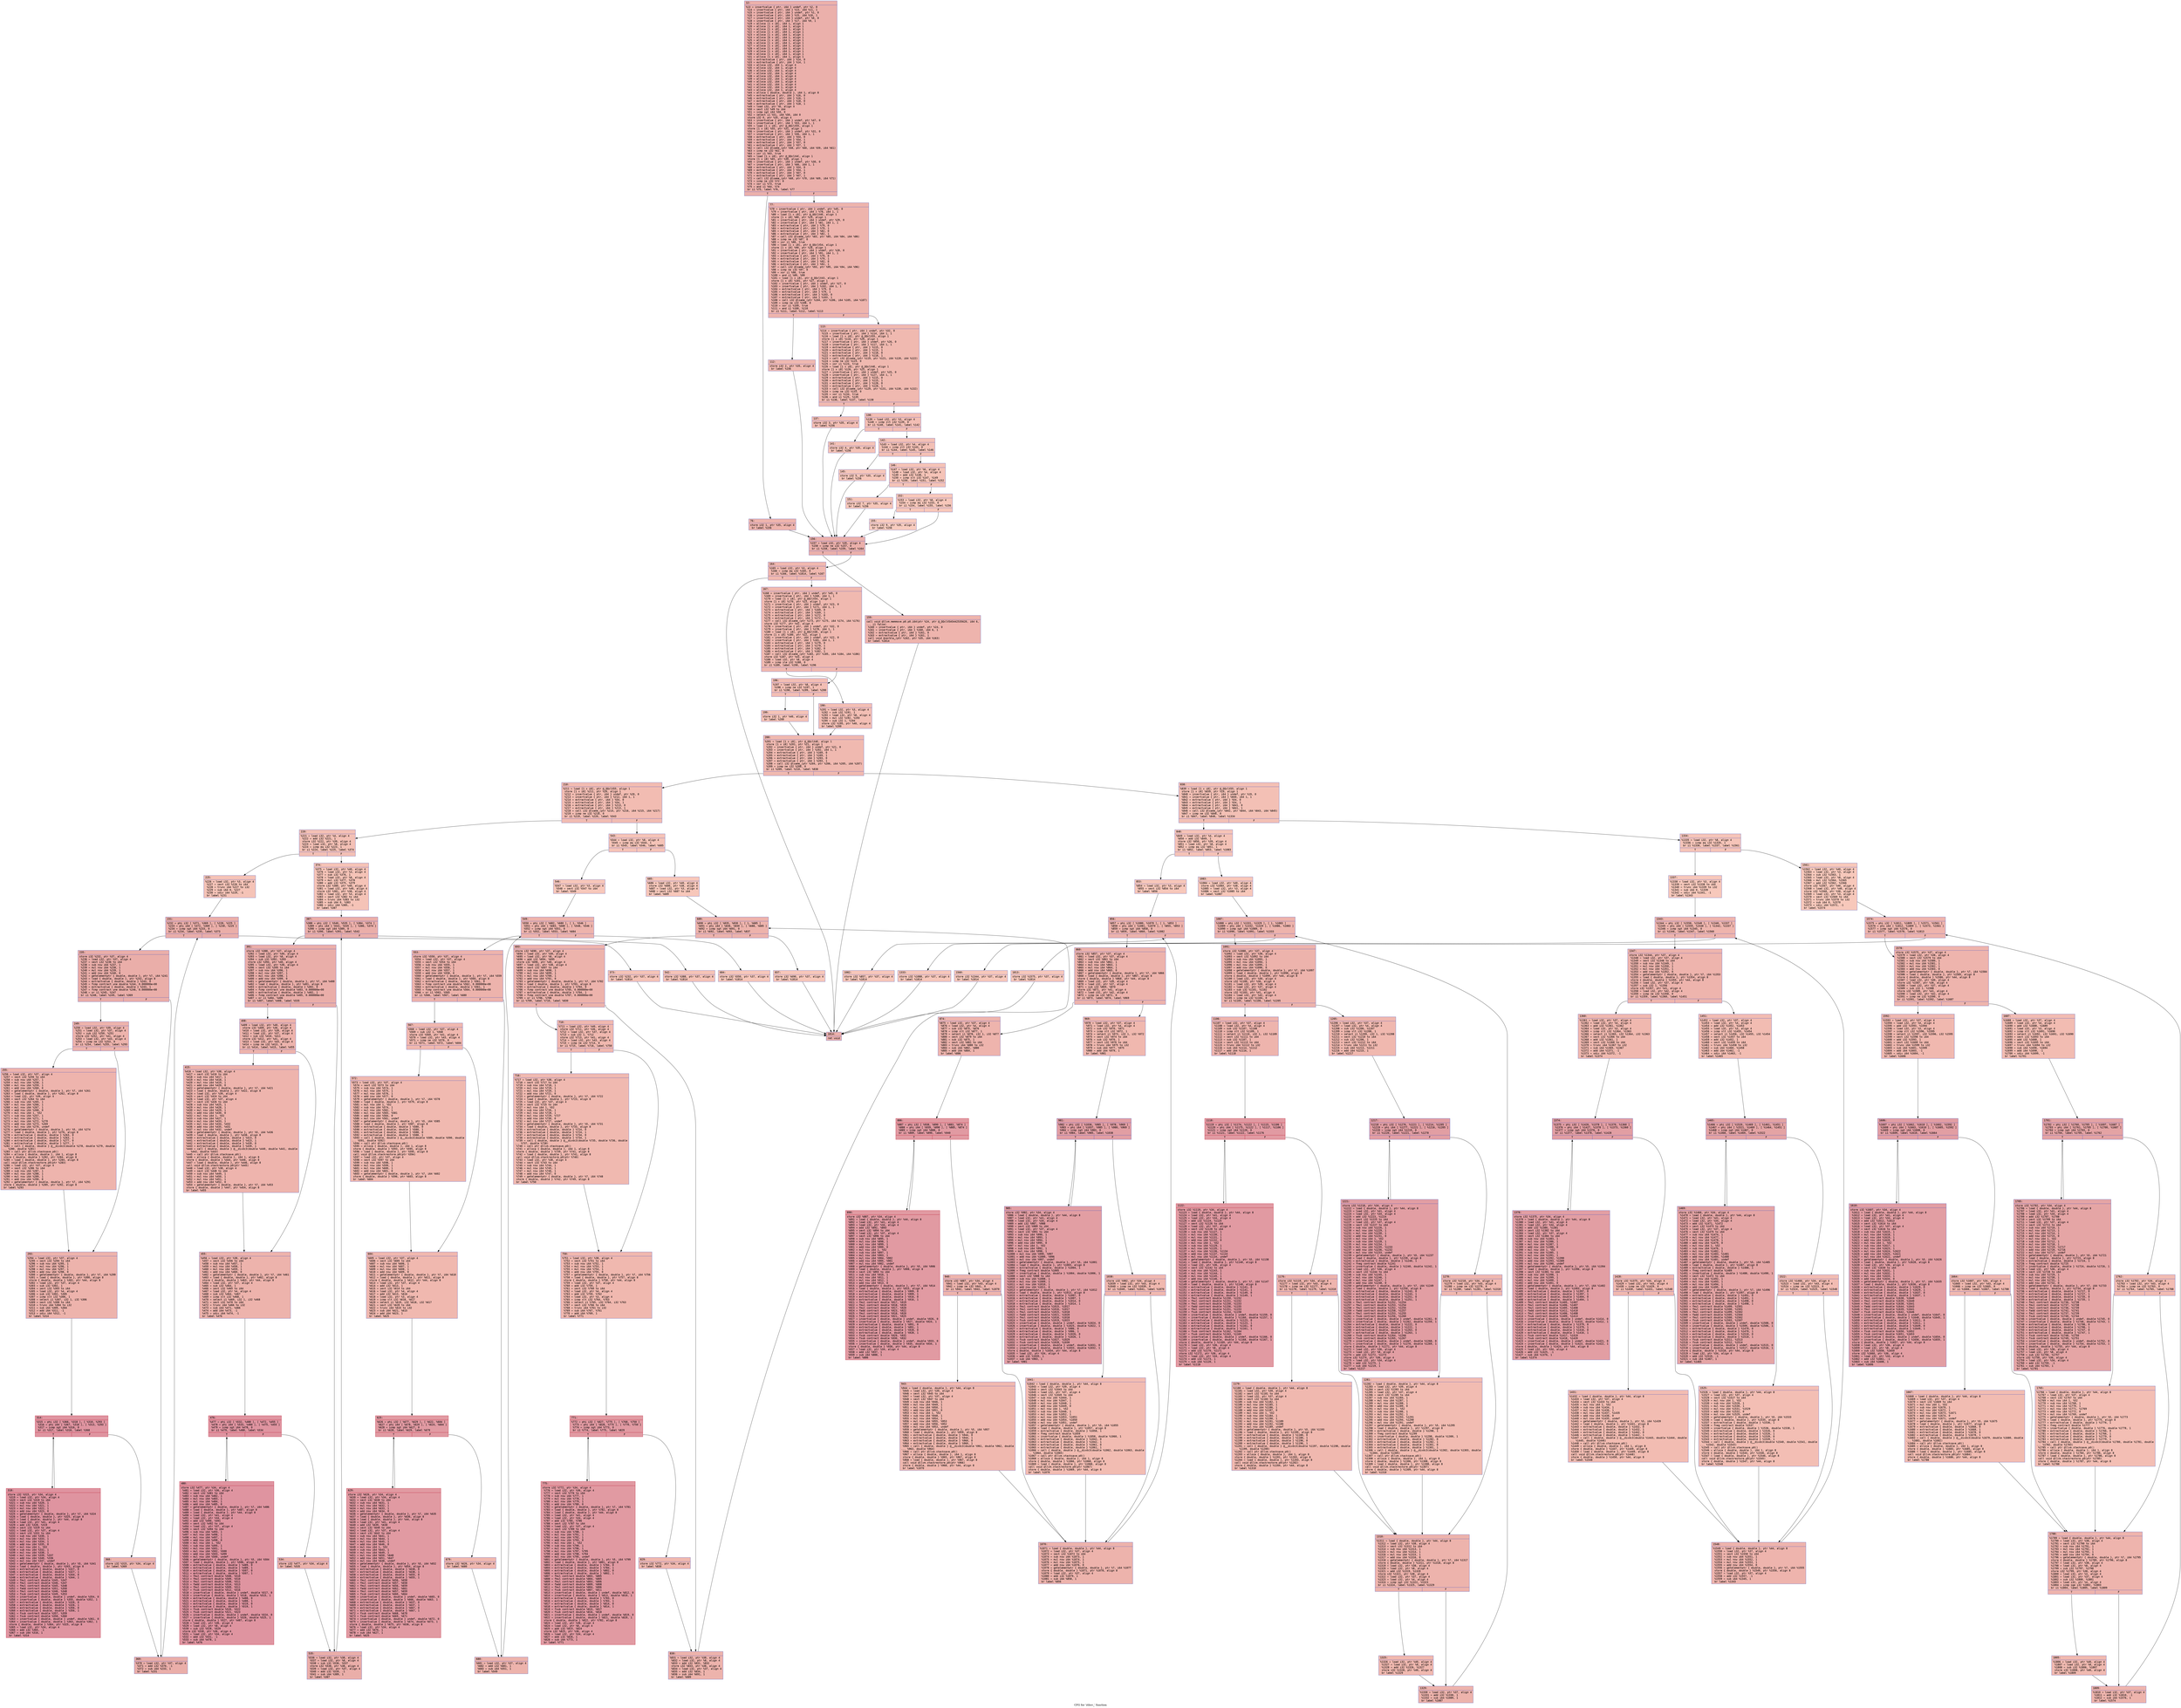 digraph "CFG for 'ztbsv_' function" {
	label="CFG for 'ztbsv_' function";

	Node0x55ee10b019f0 [shape=record,color="#3d50c3ff", style=filled, fillcolor="#d24b4070" fontname="Courier",label="{12:\l|  %13 = insertvalue \{ ptr, i64 \} undef, ptr %2, 0\l  %14 = insertvalue \{ ptr, i64 \} %13, i64 %11, 1\l  %15 = insertvalue \{ ptr, i64 \} undef, ptr %1, 0\l  %16 = insertvalue \{ ptr, i64 \} %15, i64 %10, 1\l  %17 = insertvalue \{ ptr, i64 \} undef, ptr %0, 0\l  %18 = insertvalue \{ ptr, i64 \} %17, i64 %9, 1\l  %19 = alloca [1 x i8], i64 1, align 1\l  %20 = alloca [1 x i8], i64 1, align 1\l  %21 = alloca [1 x i8], i64 1, align 1\l  %22 = alloca [1 x i8], i64 1, align 1\l  %23 = alloca [1 x i8], i64 1, align 1\l  %24 = alloca [6 x i8], i64 1, align 1\l  %25 = alloca [1 x i8], i64 1, align 1\l  %26 = alloca [1 x i8], i64 1, align 1\l  %27 = alloca [1 x i8], i64 1, align 1\l  %28 = alloca [1 x i8], i64 1, align 1\l  %29 = alloca [1 x i8], i64 1, align 1\l  %30 = alloca [1 x i8], i64 1, align 1\l  %31 = alloca [1 x i8], i64 1, align 1\l  %32 = extractvalue \{ ptr, i64 \} %14, 0\l  %33 = extractvalue \{ ptr, i64 \} %14, 1\l  %34 = alloca i32, i64 1, align 4\l  %35 = alloca i32, i64 1, align 4\l  %36 = alloca i32, i64 1, align 4\l  %37 = alloca i32, i64 1, align 4\l  %38 = alloca i32, i64 1, align 4\l  %39 = alloca i32, i64 1, align 4\l  %40 = alloca i32, i64 1, align 4\l  %41 = alloca i32, i64 1, align 4\l  %42 = alloca i32, i64 1, align 4\l  %43 = alloca i32, i64 1, align 4\l  %44 = alloca \{ double, double \}, i64 1, align 8\l  %45 = extractvalue \{ ptr, i64 \} %16, 0\l  %46 = extractvalue \{ ptr, i64 \} %16, 1\l  %47 = extractvalue \{ ptr, i64 \} %18, 0\l  %48 = extractvalue \{ ptr, i64 \} %18, 1\l  %49 = load i32, ptr %6, align 4\l  %50 = sext i32 %49 to i64\l  %51 = icmp sgt i64 %50, 0\l  %52 = select i1 %51, i64 %50, i64 0\l  store i32 0, ptr %35, align 4\l  %53 = insertvalue \{ ptr, i64 \} undef, ptr %47, 0\l  %54 = insertvalue \{ ptr, i64 \} %53, i64 1, 1\l  %55 = load [1 x i8], ptr @_QQclX55, align 1\l  store [1 x i8] %55, ptr %31, align 1\l  %56 = insertvalue \{ ptr, i64 \} undef, ptr %31, 0\l  %57 = insertvalue \{ ptr, i64 \} %56, i64 1, 1\l  %58 = extractvalue \{ ptr, i64 \} %54, 0\l  %59 = extractvalue \{ ptr, i64 \} %54, 1\l  %60 = extractvalue \{ ptr, i64 \} %57, 0\l  %61 = extractvalue \{ ptr, i64 \} %57, 1\l  %62 = call i32 @lsame_(ptr %58, ptr %60, i64 %59, i64 %61)\l  %63 = icmp ne i32 %62, 0\l  %64 = xor i1 %63, true\l  %65 = load [1 x i8], ptr @_QQclX4C, align 1\l  store [1 x i8] %65, ptr %30, align 1\l  %66 = insertvalue \{ ptr, i64 \} undef, ptr %30, 0\l  %67 = insertvalue \{ ptr, i64 \} %66, i64 1, 1\l  %68 = extractvalue \{ ptr, i64 \} %54, 0\l  %69 = extractvalue \{ ptr, i64 \} %54, 1\l  %70 = extractvalue \{ ptr, i64 \} %67, 0\l  %71 = extractvalue \{ ptr, i64 \} %67, 1\l  %72 = call i32 @lsame_(ptr %68, ptr %70, i64 %69, i64 %71)\l  %73 = icmp ne i32 %72, 0\l  %74 = xor i1 %73, true\l  %75 = and i1 %64, %74\l  br i1 %75, label %76, label %77\l|{<s0>T|<s1>F}}"];
	Node0x55ee10b019f0:s0 -> Node0x55ee10b047f0[tooltip="12 -> 76\nProbability 50.00%" ];
	Node0x55ee10b019f0:s1 -> Node0x55ee10b04840[tooltip="12 -> 77\nProbability 50.00%" ];
	Node0x55ee10b047f0 [shape=record,color="#3d50c3ff", style=filled, fillcolor="#d8564670" fontname="Courier",label="{76:\l|  store i32 1, ptr %35, align 4\l  br label %156\l}"];
	Node0x55ee10b047f0 -> Node0x55ee10b049e0[tooltip="76 -> 156\nProbability 100.00%" ];
	Node0x55ee10b04840 [shape=record,color="#3d50c3ff", style=filled, fillcolor="#d8564670" fontname="Courier",label="{77:\l|  %78 = insertvalue \{ ptr, i64 \} undef, ptr %45, 0\l  %79 = insertvalue \{ ptr, i64 \} %78, i64 1, 1\l  %80 = load [1 x i8], ptr @_QQclX4E, align 1\l  store [1 x i8] %80, ptr %29, align 1\l  %81 = insertvalue \{ ptr, i64 \} undef, ptr %29, 0\l  %82 = insertvalue \{ ptr, i64 \} %81, i64 1, 1\l  %83 = extractvalue \{ ptr, i64 \} %79, 0\l  %84 = extractvalue \{ ptr, i64 \} %79, 1\l  %85 = extractvalue \{ ptr, i64 \} %82, 0\l  %86 = extractvalue \{ ptr, i64 \} %82, 1\l  %87 = call i32 @lsame_(ptr %83, ptr %85, i64 %84, i64 %86)\l  %88 = icmp ne i32 %87, 0\l  %89 = xor i1 %88, true\l  %90 = load [1 x i8], ptr @_QQclX54, align 1\l  store [1 x i8] %90, ptr %28, align 1\l  %91 = insertvalue \{ ptr, i64 \} undef, ptr %28, 0\l  %92 = insertvalue \{ ptr, i64 \} %91, i64 1, 1\l  %93 = extractvalue \{ ptr, i64 \} %79, 0\l  %94 = extractvalue \{ ptr, i64 \} %79, 1\l  %95 = extractvalue \{ ptr, i64 \} %92, 0\l  %96 = extractvalue \{ ptr, i64 \} %92, 1\l  %97 = call i32 @lsame_(ptr %93, ptr %95, i64 %94, i64 %96)\l  %98 = icmp ne i32 %97, 0\l  %99 = xor i1 %98, true\l  %100 = and i1 %89, %99\l  %101 = load [1 x i8], ptr @_QQclX43, align 1\l  store [1 x i8] %101, ptr %27, align 1\l  %102 = insertvalue \{ ptr, i64 \} undef, ptr %27, 0\l  %103 = insertvalue \{ ptr, i64 \} %102, i64 1, 1\l  %104 = extractvalue \{ ptr, i64 \} %79, 0\l  %105 = extractvalue \{ ptr, i64 \} %79, 1\l  %106 = extractvalue \{ ptr, i64 \} %103, 0\l  %107 = extractvalue \{ ptr, i64 \} %103, 1\l  %108 = call i32 @lsame_(ptr %104, ptr %106, i64 %105, i64 %107)\l  %109 = icmp ne i32 %108, 0\l  %110 = xor i1 %109, true\l  %111 = and i1 %100, %110\l  br i1 %111, label %112, label %113\l|{<s0>T|<s1>F}}"];
	Node0x55ee10b04840:s0 -> Node0x55ee10b06ab0[tooltip="77 -> 112\nProbability 50.00%" ];
	Node0x55ee10b04840:s1 -> Node0x55ee10b06b00[tooltip="77 -> 113\nProbability 50.00%" ];
	Node0x55ee10b06ab0 [shape=record,color="#3d50c3ff", style=filled, fillcolor="#de614d70" fontname="Courier",label="{112:\l|  store i32 2, ptr %35, align 4\l  br label %156\l}"];
	Node0x55ee10b06ab0 -> Node0x55ee10b049e0[tooltip="112 -> 156\nProbability 100.00%" ];
	Node0x55ee10b06b00 [shape=record,color="#3d50c3ff", style=filled, fillcolor="#de614d70" fontname="Courier",label="{113:\l|  %114 = insertvalue \{ ptr, i64 \} undef, ptr %32, 0\l  %115 = insertvalue \{ ptr, i64 \} %114, i64 1, 1\l  %116 = load [1 x i8], ptr @_QQclX55, align 1\l  store [1 x i8] %116, ptr %26, align 1\l  %117 = insertvalue \{ ptr, i64 \} undef, ptr %26, 0\l  %118 = insertvalue \{ ptr, i64 \} %117, i64 1, 1\l  %119 = extractvalue \{ ptr, i64 \} %115, 0\l  %120 = extractvalue \{ ptr, i64 \} %115, 1\l  %121 = extractvalue \{ ptr, i64 \} %118, 0\l  %122 = extractvalue \{ ptr, i64 \} %118, 1\l  %123 = call i32 @lsame_(ptr %119, ptr %121, i64 %120, i64 %122)\l  %124 = icmp ne i32 %123, 0\l  %125 = xor i1 %124, true\l  %126 = load [1 x i8], ptr @_QQclX4E, align 1\l  store [1 x i8] %126, ptr %25, align 1\l  %127 = insertvalue \{ ptr, i64 \} undef, ptr %25, 0\l  %128 = insertvalue \{ ptr, i64 \} %127, i64 1, 1\l  %129 = extractvalue \{ ptr, i64 \} %115, 0\l  %130 = extractvalue \{ ptr, i64 \} %115, 1\l  %131 = extractvalue \{ ptr, i64 \} %128, 0\l  %132 = extractvalue \{ ptr, i64 \} %128, 1\l  %133 = call i32 @lsame_(ptr %129, ptr %131, i64 %130, i64 %132)\l  %134 = icmp ne i32 %133, 0\l  %135 = xor i1 %134, true\l  %136 = and i1 %125, %135\l  br i1 %136, label %137, label %138\l|{<s0>T|<s1>F}}"];
	Node0x55ee10b06b00:s0 -> Node0x55ee10b07d60[tooltip="113 -> 137\nProbability 50.00%" ];
	Node0x55ee10b06b00:s1 -> Node0x55ee10b07db0[tooltip="113 -> 138\nProbability 50.00%" ];
	Node0x55ee10b07d60 [shape=record,color="#3d50c3ff", style=filled, fillcolor="#e36c5570" fontname="Courier",label="{137:\l|  store i32 3, ptr %35, align 4\l  br label %156\l}"];
	Node0x55ee10b07d60 -> Node0x55ee10b049e0[tooltip="137 -> 156\nProbability 100.00%" ];
	Node0x55ee10b07db0 [shape=record,color="#3d50c3ff", style=filled, fillcolor="#e36c5570" fontname="Courier",label="{138:\l|  %139 = load i32, ptr %3, align 4\l  %140 = icmp slt i32 %139, 0\l  br i1 %140, label %141, label %142\l|{<s0>T|<s1>F}}"];
	Node0x55ee10b07db0:s0 -> Node0x55ee10b080d0[tooltip="138 -> 141\nProbability 37.50%" ];
	Node0x55ee10b07db0:s1 -> Node0x55ee10b08120[tooltip="138 -> 142\nProbability 62.50%" ];
	Node0x55ee10b080d0 [shape=record,color="#3d50c3ff", style=filled, fillcolor="#e8765c70" fontname="Courier",label="{141:\l|  store i32 4, ptr %35, align 4\l  br label %156\l}"];
	Node0x55ee10b080d0 -> Node0x55ee10b049e0[tooltip="141 -> 156\nProbability 100.00%" ];
	Node0x55ee10b08120 [shape=record,color="#3d50c3ff", style=filled, fillcolor="#e5705870" fontname="Courier",label="{142:\l|  %143 = load i32, ptr %4, align 4\l  %144 = icmp slt i32 %143, 0\l  br i1 %144, label %145, label %146\l|{<s0>T|<s1>F}}"];
	Node0x55ee10b08120:s0 -> Node0x55ee10b08440[tooltip="142 -> 145\nProbability 37.50%" ];
	Node0x55ee10b08120:s1 -> Node0x55ee10b08490[tooltip="142 -> 146\nProbability 62.50%" ];
	Node0x55ee10b08440 [shape=record,color="#3d50c3ff", style=filled, fillcolor="#ec7f6370" fontname="Courier",label="{145:\l|  store i32 5, ptr %35, align 4\l  br label %156\l}"];
	Node0x55ee10b08440 -> Node0x55ee10b049e0[tooltip="145 -> 156\nProbability 100.00%" ];
	Node0x55ee10b08490 [shape=record,color="#3d50c3ff", style=filled, fillcolor="#e8765c70" fontname="Courier",label="{146:\l|  %147 = load i32, ptr %6, align 4\l  %148 = load i32, ptr %4, align 4\l  %149 = add i32 %148, 1\l  %150 = icmp slt i32 %147, %149\l  br i1 %150, label %151, label %152\l|{<s0>T|<s1>F}}"];
	Node0x55ee10b08490:s0 -> Node0x55ee10b088c0[tooltip="146 -> 151\nProbability 50.00%" ];
	Node0x55ee10b08490:s1 -> Node0x55ee10b08910[tooltip="146 -> 152\nProbability 50.00%" ];
	Node0x55ee10b088c0 [shape=record,color="#3d50c3ff", style=filled, fillcolor="#ec7f6370" fontname="Courier",label="{151:\l|  store i32 7, ptr %35, align 4\l  br label %156\l}"];
	Node0x55ee10b088c0 -> Node0x55ee10b049e0[tooltip="151 -> 156\nProbability 100.00%" ];
	Node0x55ee10b08910 [shape=record,color="#3d50c3ff", style=filled, fillcolor="#ec7f6370" fontname="Courier",label="{152:\l|  %153 = load i32, ptr %8, align 4\l  %154 = icmp eq i32 %153, 0\l  br i1 %154, label %155, label %156\l|{<s0>T|<s1>F}}"];
	Node0x55ee10b08910:s0 -> Node0x55ee10b08c30[tooltip="152 -> 155\nProbability 37.50%" ];
	Node0x55ee10b08910:s1 -> Node0x55ee10b049e0[tooltip="152 -> 156\nProbability 62.50%" ];
	Node0x55ee10b08c30 [shape=record,color="#3d50c3ff", style=filled, fillcolor="#f08b6e70" fontname="Courier",label="{155:\l|  store i32 9, ptr %35, align 4\l  br label %156\l}"];
	Node0x55ee10b08c30 -> Node0x55ee10b049e0[tooltip="155 -> 156\nProbability 100.00%" ];
	Node0x55ee10b049e0 [shape=record,color="#3d50c3ff", style=filled, fillcolor="#d24b4070" fontname="Courier",label="{156:\l|  %157 = load i32, ptr %35, align 4\l  %158 = icmp ne i32 %157, 0\l  br i1 %158, label %159, label %164\l|{<s0>T|<s1>F}}"];
	Node0x55ee10b049e0:s0 -> Node0x55ee10b08f50[tooltip="156 -> 159\nProbability 62.50%" ];
	Node0x55ee10b049e0:s1 -> Node0x55ee10b08fa0[tooltip="156 -> 164\nProbability 37.50%" ];
	Node0x55ee10b08f50 [shape=record,color="#3d50c3ff", style=filled, fillcolor="#d8564670" fontname="Courier",label="{159:\l|  call void @llvm.memmove.p0.p0.i64(ptr %24, ptr @_QQclX5A5442535620, i64 6,\l... i1 false)\l  %160 = insertvalue \{ ptr, i64 \} undef, ptr %24, 0\l  %161 = insertvalue \{ ptr, i64 \} %160, i64 6, 1\l  %162 = extractvalue \{ ptr, i64 \} %161, 0\l  %163 = extractvalue \{ ptr, i64 \} %161, 1\l  call void @xerbla_(ptr %162, ptr %35, i64 %163)\l  br label %1814\l}"];
	Node0x55ee10b08f50 -> Node0x55ee10b095a0[tooltip="159 -> 1814\nProbability 100.00%" ];
	Node0x55ee10b08fa0 [shape=record,color="#3d50c3ff", style=filled, fillcolor="#dc5d4a70" fontname="Courier",label="{164:\l|  %165 = load i32, ptr %3, align 4\l  %166 = icmp eq i32 %165, 0\l  br i1 %166, label %1814, label %167\l|{<s0>T|<s1>F}}"];
	Node0x55ee10b08fa0:s0 -> Node0x55ee10b095a0[tooltip="164 -> 1814\nProbability 37.50%" ];
	Node0x55ee10b08fa0:s1 -> Node0x55ee10b09770[tooltip="164 -> 167\nProbability 62.50%" ];
	Node0x55ee10b09770 [shape=record,color="#3d50c3ff", style=filled, fillcolor="#de614d70" fontname="Courier",label="{167:\l|  %168 = insertvalue \{ ptr, i64 \} undef, ptr %45, 0\l  %169 = insertvalue \{ ptr, i64 \} %168, i64 1, 1\l  %170 = load [1 x i8], ptr @_QQclX54, align 1\l  store [1 x i8] %170, ptr %23, align 1\l  %171 = insertvalue \{ ptr, i64 \} undef, ptr %23, 0\l  %172 = insertvalue \{ ptr, i64 \} %171, i64 1, 1\l  %173 = extractvalue \{ ptr, i64 \} %169, 0\l  %174 = extractvalue \{ ptr, i64 \} %169, 1\l  %175 = extractvalue \{ ptr, i64 \} %172, 0\l  %176 = extractvalue \{ ptr, i64 \} %172, 1\l  %177 = call i32 @lsame_(ptr %173, ptr %175, i64 %174, i64 %176)\l  store i32 %177, ptr %42, align 4\l  %178 = insertvalue \{ ptr, i64 \} undef, ptr %32, 0\l  %179 = insertvalue \{ ptr, i64 \} %178, i64 1, 1\l  %180 = load [1 x i8], ptr @_QQclX4E, align 1\l  store [1 x i8] %180, ptr %22, align 1\l  %181 = insertvalue \{ ptr, i64 \} undef, ptr %22, 0\l  %182 = insertvalue \{ ptr, i64 \} %181, i64 1, 1\l  %183 = extractvalue \{ ptr, i64 \} %179, 0\l  %184 = extractvalue \{ ptr, i64 \} %179, 1\l  %185 = extractvalue \{ ptr, i64 \} %182, 0\l  %186 = extractvalue \{ ptr, i64 \} %182, 1\l  %187 = call i32 @lsame_(ptr %183, ptr %185, i64 %184, i64 %186)\l  store i32 %187, ptr %43, align 4\l  %188 = load i32, ptr %8, align 4\l  %189 = icmp sle i32 %188, 0\l  br i1 %189, label %190, label %196\l|{<s0>T|<s1>F}}"];
	Node0x55ee10b09770:s0 -> Node0x55ee10b0a9a0[tooltip="167 -> 190\nProbability 50.00%" ];
	Node0x55ee10b09770:s1 -> Node0x55ee10b0a9f0[tooltip="167 -> 196\nProbability 50.00%" ];
	Node0x55ee10b0a9a0 [shape=record,color="#3d50c3ff", style=filled, fillcolor="#e36c5570" fontname="Courier",label="{190:\l|  %191 = load i32, ptr %3, align 4\l  %192 = sub i32 %191, 1\l  %193 = load i32, ptr %8, align 4\l  %194 = mul i32 %192, %193\l  %195 = sub i32 1, %194\l  store i32 %195, ptr %40, align 4\l  br label %200\l}"];
	Node0x55ee10b0a9a0 -> Node0x55ee10b05a30[tooltip="190 -> 200\nProbability 100.00%" ];
	Node0x55ee10b0a9f0 [shape=record,color="#3d50c3ff", style=filled, fillcolor="#e36c5570" fontname="Courier",label="{196:\l|  %197 = load i32, ptr %8, align 4\l  %198 = icmp ne i32 %197, 1\l  br i1 %198, label %199, label %200\l|{<s0>T|<s1>F}}"];
	Node0x55ee10b0a9f0:s0 -> Node0x55ee10b05c00[tooltip="196 -> 199\nProbability 50.00%" ];
	Node0x55ee10b0a9f0:s1 -> Node0x55ee10b05a30[tooltip="196 -> 200\nProbability 50.00%" ];
	Node0x55ee10b05c00 [shape=record,color="#3d50c3ff", style=filled, fillcolor="#e8765c70" fontname="Courier",label="{199:\l|  store i32 1, ptr %40, align 4\l  br label %200\l}"];
	Node0x55ee10b05c00 -> Node0x55ee10b05a30[tooltip="199 -> 200\nProbability 100.00%" ];
	Node0x55ee10b05a30 [shape=record,color="#3d50c3ff", style=filled, fillcolor="#de614d70" fontname="Courier",label="{200:\l|  %201 = load [1 x i8], ptr @_QQclX4E, align 1\l  store [1 x i8] %201, ptr %21, align 1\l  %202 = insertvalue \{ ptr, i64 \} undef, ptr %21, 0\l  %203 = insertvalue \{ ptr, i64 \} %202, i64 1, 1\l  %204 = extractvalue \{ ptr, i64 \} %169, 0\l  %205 = extractvalue \{ ptr, i64 \} %169, 1\l  %206 = extractvalue \{ ptr, i64 \} %203, 0\l  %207 = extractvalue \{ ptr, i64 \} %203, 1\l  %208 = call i32 @lsame_(ptr %204, ptr %206, i64 %205, i64 %207)\l  %209 = icmp ne i32 %208, 0\l  br i1 %209, label %210, label %838\l|{<s0>T|<s1>F}}"];
	Node0x55ee10b05a30:s0 -> Node0x55ee10b064b0[tooltip="200 -> 210\nProbability 62.50%" ];
	Node0x55ee10b05a30:s1 -> Node0x55ee10b06500[tooltip="200 -> 838\nProbability 37.50%" ];
	Node0x55ee10b064b0 [shape=record,color="#3d50c3ff", style=filled, fillcolor="#e1675170" fontname="Courier",label="{210:\l|  %211 = load [1 x i8], ptr @_QQclX55, align 1\l  store [1 x i8] %211, ptr %20, align 1\l  %212 = insertvalue \{ ptr, i64 \} undef, ptr %20, 0\l  %213 = insertvalue \{ ptr, i64 \} %212, i64 1, 1\l  %214 = extractvalue \{ ptr, i64 \} %54, 0\l  %215 = extractvalue \{ ptr, i64 \} %54, 1\l  %216 = extractvalue \{ ptr, i64 \} %213, 0\l  %217 = extractvalue \{ ptr, i64 \} %213, 1\l  %218 = call i32 @lsame_(ptr %214, ptr %216, i64 %215, i64 %217)\l  %219 = icmp ne i32 %218, 0\l  br i1 %219, label %220, label %543\l|{<s0>T|<s1>F}}"];
	Node0x55ee10b064b0:s0 -> Node0x55ee10b0d0b0[tooltip="210 -> 220\nProbability 62.50%" ];
	Node0x55ee10b064b0:s1 -> Node0x55ee10b0d100[tooltip="210 -> 543\nProbability 37.50%" ];
	Node0x55ee10b0d0b0 [shape=record,color="#3d50c3ff", style=filled, fillcolor="#e5705870" fontname="Courier",label="{220:\l|  %221 = load i32, ptr %4, align 4\l  %222 = add i32 %221, 1\l  store i32 %222, ptr %39, align 4\l  %223 = load i32, ptr %8, align 4\l  %224 = icmp eq i32 %223, 1\l  br i1 %224, label %225, label %374\l|{<s0>T|<s1>F}}"];
	Node0x55ee10b0d0b0:s0 -> Node0x55ee10b0d4c0[tooltip="220 -> 225\nProbability 50.00%" ];
	Node0x55ee10b0d0b0:s1 -> Node0x55ee10b0d510[tooltip="220 -> 374\nProbability 50.00%" ];
	Node0x55ee10b0d4c0 [shape=record,color="#3d50c3ff", style=filled, fillcolor="#e8765c70" fontname="Courier",label="{225:\l|  %226 = load i32, ptr %3, align 4\l  %227 = sext i32 %226 to i64\l  %228 = trunc i64 %227 to i32\l  %229 = sub i64 0, %227\l  %230 = sdiv i64 %229, -1\l  br label %231\l}"];
	Node0x55ee10b0d4c0 -> Node0x55ee10b0d890[tooltip="225 -> 231\nProbability 100.00%" ];
	Node0x55ee10b0d890 [shape=record,color="#3d50c3ff", style=filled, fillcolor="#d0473d70" fontname="Courier",label="{231:\l|  %232 = phi i32 [ %371, %369 ], [ %228, %225 ]\l  %233 = phi i64 [ %372, %369 ], [ %230, %225 ]\l  %234 = icmp sgt i64 %233, 0\l  br i1 %234, label %235, label %373\l|{<s0>T|<s1>F}}"];
	Node0x55ee10b0d890:s0 -> Node0x55ee10b0dbb0[tooltip="231 -> 235\nProbability 96.88%" ];
	Node0x55ee10b0d890:s1 -> Node0x55ee10b0dc00[tooltip="231 -> 373\nProbability 3.12%" ];
	Node0x55ee10b0dbb0 [shape=record,color="#3d50c3ff", style=filled, fillcolor="#d0473d70" fontname="Courier",label="{235:\l|  store i32 %232, ptr %37, align 4\l  %236 = load i32, ptr %37, align 4\l  %237 = sext i32 %236 to i64\l  %238 = sub nsw i64 %237, 1\l  %239 = mul nsw i64 %238, 1\l  %240 = mul nsw i64 %239, 1\l  %241 = add nsw i64 %240, 0\l  %242 = getelementptr \{ double, double \}, ptr %7, i64 %241\l  %243 = load \{ double, double \}, ptr %242, align 8\l  %244 = extractvalue \{ double, double \} %243, 0\l  %245 = fcmp contract une double %244, 0.000000e+00\l  %246 = extractvalue \{ double, double \} %243, 1\l  %247 = fcmp contract une double %246, 0.000000e+00\l  %248 = or i1 %245, %247\l  br i1 %248, label %249, label %369\l|{<s0>T|<s1>F}}"];
	Node0x55ee10b0dbb0:s0 -> Node0x55ee10b0e4c0[tooltip="235 -> 249\nProbability 50.00%" ];
	Node0x55ee10b0dbb0:s1 -> Node0x55ee10b0d950[tooltip="235 -> 369\nProbability 50.00%" ];
	Node0x55ee10b0e4c0 [shape=record,color="#3d50c3ff", style=filled, fillcolor="#d6524470" fontname="Courier",label="{249:\l|  %250 = load i32, ptr %39, align 4\l  %251 = load i32, ptr %37, align 4\l  %252 = sub i32 %250, %251\l  store i32 %252, ptr %41, align 4\l  %253 = load i32, ptr %43, align 4\l  %254 = icmp ne i32 %253, 0\l  br i1 %254, label %255, label %293\l|{<s0>T|<s1>F}}"];
	Node0x55ee10b0e4c0:s0 -> Node0x55ee10b0e900[tooltip="249 -> 255\nProbability 62.50%" ];
	Node0x55ee10b0e4c0:s1 -> Node0x55ee10b0e950[tooltip="249 -> 293\nProbability 37.50%" ];
	Node0x55ee10b0e900 [shape=record,color="#3d50c3ff", style=filled, fillcolor="#d8564670" fontname="Courier",label="{255:\l|  %256 = load i32, ptr %37, align 4\l  %257 = sext i32 %256 to i64\l  %258 = sub nsw i64 %257, 1\l  %259 = mul nsw i64 %258, 1\l  %260 = mul nsw i64 %259, 1\l  %261 = add nsw i64 %260, 0\l  %262 = getelementptr \{ double, double \}, ptr %7, i64 %261\l  %263 = load \{ double, double \}, ptr %262, align 8\l  %264 = load i32, ptr %39, align 4\l  %265 = sext i32 %264 to i64\l  %266 = sub nsw i64 %265, 1\l  %267 = mul nsw i64 %266, 1\l  %268 = mul nsw i64 %267, 1\l  %269 = add nsw i64 %268, 0\l  %270 = mul nsw i64 1, %52\l  %271 = sub nsw i64 %257, 1\l  %272 = mul nsw i64 %271, 1\l  %273 = mul nsw i64 %272, %270\l  %274 = add nsw i64 %273, %269\l  %275 = mul nsw i64 %270, undef\l  %276 = getelementptr \{ double, double \}, ptr %5, i64 %274\l  %277 = load \{ double, double \}, ptr %276, align 8\l  %278 = extractvalue \{ double, double \} %263, 0\l  %279 = extractvalue \{ double, double \} %263, 1\l  %280 = extractvalue \{ double, double \} %277, 0\l  %281 = extractvalue \{ double, double \} %277, 1\l  %282 = call \{ double, double \} @__divdc3(double %278, double %279, double\l... %280, double %281)\l  %283 = call ptr @llvm.stacksave.p0()\l  %284 = alloca \{ double, double \}, i64 1, align 8\l  store \{ double, double \} %282, ptr %284, align 8\l  %285 = load \{ double, double \}, ptr %284, align 8\l  call void @llvm.stackrestore.p0(ptr %283)\l  %286 = load i32, ptr %37, align 4\l  %287 = sext i32 %286 to i64\l  %288 = sub nsw i64 %287, 1\l  %289 = mul nsw i64 %288, 1\l  %290 = mul nsw i64 %289, 1\l  %291 = add nsw i64 %290, 0\l  %292 = getelementptr \{ double, double \}, ptr %7, i64 %291\l  store \{ double, double \} %285, ptr %292, align 8\l  br label %293\l}"];
	Node0x55ee10b0e900 -> Node0x55ee10b0e950[tooltip="255 -> 293\nProbability 100.00%" ];
	Node0x55ee10b0e950 [shape=record,color="#3d50c3ff", style=filled, fillcolor="#d6524470" fontname="Courier",label="{293:\l|  %294 = load i32, ptr %37, align 4\l  %295 = sext i32 %294 to i64\l  %296 = sub nsw i64 %295, 1\l  %297 = mul nsw i64 %296, 1\l  %298 = mul nsw i64 %297, 1\l  %299 = add nsw i64 %298, 0\l  %300 = getelementptr \{ double, double \}, ptr %7, i64 %299\l  %301 = load \{ double, double \}, ptr %300, align 8\l  store \{ double, double \} %301, ptr %44, align 8\l  %302 = load i32, ptr %37, align 4\l  %303 = sub i32 %302, 1\l  %304 = sext i32 %303 to i64\l  %305 = load i32, ptr %4, align 4\l  %306 = sub i32 %302, %305\l  %307 = icmp slt i32 %306, 1\l  %308 = select i1 %307, i32 1, i32 %306\l  %309 = sext i32 %308 to i64\l  %310 = trunc i64 %304 to i32\l  %311 = sub i64 %309, %304\l  %312 = add i64 %311, -1\l  %313 = sdiv i64 %312, -1\l  br label %314\l}"];
	Node0x55ee10b0e950 -> Node0x55ee10b10d70[tooltip="293 -> 314\nProbability 100.00%" ];
	Node0x55ee10b10d70 [shape=record,color="#b70d28ff", style=filled, fillcolor="#b70d2870" fontname="Courier",label="{314:\l|  %315 = phi i32 [ %366, %318 ], [ %310, %293 ]\l  %316 = phi i64 [ %367, %318 ], [ %313, %293 ]\l  %317 = icmp sgt i64 %316, 0\l  br i1 %317, label %318, label %368\l|{<s0>T|<s1>F}}"];
	Node0x55ee10b10d70:s0 -> Node0x55ee10b10e30[tooltip="314 -> 318\nProbability 96.88%" ];
	Node0x55ee10b10d70:s1 -> Node0x55ee10b11090[tooltip="314 -> 368\nProbability 3.12%" ];
	Node0x55ee10b10e30 [shape=record,color="#b70d28ff", style=filled, fillcolor="#b70d2870" fontname="Courier",label="{318:\l|  store i32 %315, ptr %34, align 4\l  %319 = load i32, ptr %34, align 4\l  %320 = sext i32 %319 to i64\l  %321 = sub nsw i64 %320, 1\l  %322 = mul nsw i64 %321, 1\l  %323 = mul nsw i64 %322, 1\l  %324 = add nsw i64 %323, 0\l  %325 = getelementptr \{ double, double \}, ptr %7, i64 %324\l  %326 = load \{ double, double \}, ptr %325, align 8\l  %327 = load \{ double, double \}, ptr %44, align 8\l  %328 = load i32, ptr %41, align 4\l  %329 = add i32 %328, %319\l  %330 = sext i32 %329 to i64\l  %331 = load i32, ptr %37, align 4\l  %332 = sext i32 %331 to i64\l  %333 = sub nsw i64 %330, 1\l  %334 = mul nsw i64 %333, 1\l  %335 = mul nsw i64 %334, 1\l  %336 = add nsw i64 %335, 0\l  %337 = mul nsw i64 1, %52\l  %338 = sub nsw i64 %332, 1\l  %339 = mul nsw i64 %338, 1\l  %340 = mul nsw i64 %339, %337\l  %341 = add nsw i64 %340, %336\l  %342 = mul nsw i64 %337, undef\l  %343 = getelementptr \{ double, double \}, ptr %5, i64 %341\l  %344 = load \{ double, double \}, ptr %343, align 8\l  %345 = extractvalue \{ double, double \} %327, 0\l  %346 = extractvalue \{ double, double \} %327, 1\l  %347 = extractvalue \{ double, double \} %344, 0\l  %348 = extractvalue \{ double, double \} %344, 1\l  %349 = fmul contract double %345, %347\l  %350 = fmul contract double %346, %347\l  %351 = fmul contract double %345, %348\l  %352 = fadd contract double %351, %350\l  %353 = fmul contract double %346, %348\l  %354 = fsub contract double %349, %353\l  %355 = insertvalue \{ double, double \} undef, double %354, 0\l  %356 = insertvalue \{ double, double \} %355, double %352, 1\l  %357 = extractvalue \{ double, double \} %326, 0\l  %358 = extractvalue \{ double, double \} %326, 1\l  %359 = extractvalue \{ double, double \} %356, 0\l  %360 = extractvalue \{ double, double \} %356, 1\l  %361 = fsub contract double %357, %359\l  %362 = fsub contract double %358, %360\l  %363 = insertvalue \{ double, double \} undef, double %361, 0\l  %364 = insertvalue \{ double, double \} %363, double %362, 1\l  store \{ double, double \} %364, ptr %325, align 8\l  %365 = load i32, ptr %34, align 4\l  %366 = add i32 %365, -1\l  %367 = sub i64 %316, 1\l  br label %314\l}"];
	Node0x55ee10b10e30 -> Node0x55ee10b10d70[tooltip="318 -> 314\nProbability 100.00%" ];
	Node0x55ee10b11090 [shape=record,color="#3d50c3ff", style=filled, fillcolor="#d6524470" fontname="Courier",label="{368:\l|  store i32 %315, ptr %34, align 4\l  br label %369\l}"];
	Node0x55ee10b11090 -> Node0x55ee10b0d950[tooltip="368 -> 369\nProbability 100.00%" ];
	Node0x55ee10b0d950 [shape=record,color="#3d50c3ff", style=filled, fillcolor="#d0473d70" fontname="Courier",label="{369:\l|  %370 = load i32, ptr %37, align 4\l  %371 = add i32 %370, -1\l  %372 = sub i64 %233, 1\l  br label %231\l}"];
	Node0x55ee10b0d950 -> Node0x55ee10b0d890[tooltip="369 -> 231\nProbability 100.00%" ];
	Node0x55ee10b0dc00 [shape=record,color="#3d50c3ff", style=filled, fillcolor="#e8765c70" fontname="Courier",label="{373:\l|  store i32 %232, ptr %37, align 4\l  br label %1814\l}"];
	Node0x55ee10b0dc00 -> Node0x55ee10b095a0[tooltip="373 -> 1814\nProbability 100.00%" ];
	Node0x55ee10b0d510 [shape=record,color="#3d50c3ff", style=filled, fillcolor="#e8765c70" fontname="Courier",label="{374:\l|  %375 = load i32, ptr %40, align 4\l  %376 = load i32, ptr %3, align 4\l  %377 = sub i32 %376, 1\l  %378 = load i32, ptr %8, align 4\l  %379 = mul i32 %377, %378\l  %380 = add i32 %375, %379\l  store i32 %380, ptr %40, align 4\l  %381 = load i32, ptr %40, align 4\l  store i32 %381, ptr %38, align 4\l  %382 = load i32, ptr %3, align 4\l  %383 = sext i32 %382 to i64\l  %384 = trunc i64 %383 to i32\l  %385 = sub i64 0, %383\l  %386 = sdiv i64 %385, -1\l  br label %387\l}"];
	Node0x55ee10b0d510 -> Node0x55ee10b0ad00[tooltip="374 -> 387\nProbability 100.00%" ];
	Node0x55ee10b0ad00 [shape=record,color="#3d50c3ff", style=filled, fillcolor="#d0473d70" fontname="Courier",label="{387:\l|  %388 = phi i32 [ %540, %535 ], [ %384, %374 ]\l  %389 = phi i64 [ %541, %535 ], [ %386, %374 ]\l  %390 = icmp sgt i64 %389, 0\l  br i1 %390, label %391, label %542\l|{<s0>T|<s1>F}}"];
	Node0x55ee10b0ad00:s0 -> Node0x55ee10b0b020[tooltip="387 -> 391\nProbability 96.88%" ];
	Node0x55ee10b0ad00:s1 -> Node0x55ee10b0b070[tooltip="387 -> 542\nProbability 3.12%" ];
	Node0x55ee10b0b020 [shape=record,color="#3d50c3ff", style=filled, fillcolor="#d0473d70" fontname="Courier",label="{391:\l|  store i32 %388, ptr %37, align 4\l  %392 = load i32, ptr %40, align 4\l  %393 = load i32, ptr %8, align 4\l  %394 = sub i32 %392, %393\l  store i32 %394, ptr %40, align 4\l  %395 = load i32, ptr %38, align 4\l  %396 = sext i32 %395 to i64\l  %397 = sub nsw i64 %396, 1\l  %398 = mul nsw i64 %397, 1\l  %399 = mul nsw i64 %398, 1\l  %400 = add nsw i64 %399, 0\l  %401 = getelementptr \{ double, double \}, ptr %7, i64 %400\l  %402 = load \{ double, double \}, ptr %401, align 8\l  %403 = extractvalue \{ double, double \} %402, 0\l  %404 = fcmp contract une double %403, 0.000000e+00\l  %405 = extractvalue \{ double, double \} %402, 1\l  %406 = fcmp contract une double %405, 0.000000e+00\l  %407 = or i1 %404, %406\l  br i1 %407, label %408, label %535\l|{<s0>T|<s1>F}}"];
	Node0x55ee10b0b020:s0 -> Node0x55ee10b0bb60[tooltip="391 -> 408\nProbability 50.00%" ];
	Node0x55ee10b0b020:s1 -> Node0x55ee10b0adc0[tooltip="391 -> 535\nProbability 50.00%" ];
	Node0x55ee10b0bb60 [shape=record,color="#3d50c3ff", style=filled, fillcolor="#d6524470" fontname="Courier",label="{408:\l|  %409 = load i32, ptr %40, align 4\l  store i32 %409, ptr %36, align 4\l  %410 = load i32, ptr %39, align 4\l  %411 = load i32, ptr %37, align 4\l  %412 = sub i32 %410, %411\l  store i32 %412, ptr %41, align 4\l  %413 = load i32, ptr %43, align 4\l  %414 = icmp ne i32 %413, 0\l  br i1 %414, label %415, label %455\l|{<s0>T|<s1>F}}"];
	Node0x55ee10b0bb60:s0 -> Node0x55ee10b0c0c0[tooltip="408 -> 415\nProbability 62.50%" ];
	Node0x55ee10b0bb60:s1 -> Node0x55ee10b0c110[tooltip="408 -> 455\nProbability 37.50%" ];
	Node0x55ee10b0c0c0 [shape=record,color="#3d50c3ff", style=filled, fillcolor="#d8564670" fontname="Courier",label="{415:\l|  %416 = load i32, ptr %38, align 4\l  %417 = sext i32 %416 to i64\l  %418 = sub nsw i64 %417, 1\l  %419 = mul nsw i64 %418, 1\l  %420 = mul nsw i64 %419, 1\l  %421 = add nsw i64 %420, 0\l  %422 = getelementptr \{ double, double \}, ptr %7, i64 %421\l  %423 = load \{ double, double \}, ptr %422, align 8\l  %424 = load i32, ptr %39, align 4\l  %425 = sext i32 %424 to i64\l  %426 = load i32, ptr %37, align 4\l  %427 = sext i32 %426 to i64\l  %428 = sub nsw i64 %425, 1\l  %429 = mul nsw i64 %428, 1\l  %430 = mul nsw i64 %429, 1\l  %431 = add nsw i64 %430, 0\l  %432 = mul nsw i64 1, %52\l  %433 = sub nsw i64 %427, 1\l  %434 = mul nsw i64 %433, 1\l  %435 = mul nsw i64 %434, %432\l  %436 = add nsw i64 %435, %431\l  %437 = mul nsw i64 %432, undef\l  %438 = getelementptr \{ double, double \}, ptr %5, i64 %436\l  %439 = load \{ double, double \}, ptr %438, align 8\l  %440 = extractvalue \{ double, double \} %423, 0\l  %441 = extractvalue \{ double, double \} %423, 1\l  %442 = extractvalue \{ double, double \} %439, 0\l  %443 = extractvalue \{ double, double \} %439, 1\l  %444 = call \{ double, double \} @__divdc3(double %440, double %441, double\l... %442, double %443)\l  %445 = call ptr @llvm.stacksave.p0()\l  %446 = alloca \{ double, double \}, i64 1, align 8\l  store \{ double, double \} %444, ptr %446, align 8\l  %447 = load \{ double, double \}, ptr %446, align 8\l  call void @llvm.stackrestore.p0(ptr %445)\l  %448 = load i32, ptr %38, align 4\l  %449 = sext i32 %448 to i64\l  %450 = sub nsw i64 %449, 1\l  %451 = mul nsw i64 %450, 1\l  %452 = mul nsw i64 %451, 1\l  %453 = add nsw i64 %452, 0\l  %454 = getelementptr \{ double, double \}, ptr %7, i64 %453\l  store \{ double, double \} %447, ptr %454, align 8\l  br label %455\l}"];
	Node0x55ee10b0c0c0 -> Node0x55ee10b0c110[tooltip="415 -> 455\nProbability 100.00%" ];
	Node0x55ee10b0c110 [shape=record,color="#3d50c3ff", style=filled, fillcolor="#d6524470" fontname="Courier",label="{455:\l|  %456 = load i32, ptr %38, align 4\l  %457 = sext i32 %456 to i64\l  %458 = sub nsw i64 %457, 1\l  %459 = mul nsw i64 %458, 1\l  %460 = mul nsw i64 %459, 1\l  %461 = add nsw i64 %460, 0\l  %462 = getelementptr \{ double, double \}, ptr %7, i64 %461\l  %463 = load \{ double, double \}, ptr %462, align 8\l  store \{ double, double \} %463, ptr %44, align 8\l  %464 = load i32, ptr %37, align 4\l  %465 = sub i32 %464, 1\l  %466 = sext i32 %465 to i64\l  %467 = load i32, ptr %4, align 4\l  %468 = sub i32 %464, %467\l  %469 = icmp slt i32 %468, 1\l  %470 = select i1 %469, i32 1, i32 %468\l  %471 = sext i32 %470 to i64\l  %472 = trunc i64 %466 to i32\l  %473 = sub i64 %471, %466\l  %474 = add i64 %473, -1\l  %475 = sdiv i64 %474, -1\l  br label %476\l}"];
	Node0x55ee10b0c110 -> Node0x55ee10b1cee0[tooltip="455 -> 476\nProbability 100.00%" ];
	Node0x55ee10b1cee0 [shape=record,color="#b70d28ff", style=filled, fillcolor="#b70d2870" fontname="Courier",label="{476:\l|  %477 = phi i32 [ %532, %480 ], [ %472, %455 ]\l  %478 = phi i64 [ %533, %480 ], [ %475, %455 ]\l  %479 = icmp sgt i64 %478, 0\l  br i1 %479, label %480, label %534\l|{<s0>T|<s1>F}}"];
	Node0x55ee10b1cee0:s0 -> Node0x55ee10b1cfa0[tooltip="476 -> 480\nProbability 96.88%" ];
	Node0x55ee10b1cee0:s1 -> Node0x55ee10b1d200[tooltip="476 -> 534\nProbability 3.12%" ];
	Node0x55ee10b1cfa0 [shape=record,color="#b70d28ff", style=filled, fillcolor="#b70d2870" fontname="Courier",label="{480:\l|  store i32 %477, ptr %34, align 4\l  %481 = load i32, ptr %36, align 4\l  %482 = sext i32 %481 to i64\l  %483 = sub nsw i64 %482, 1\l  %484 = mul nsw i64 %483, 1\l  %485 = mul nsw i64 %484, 1\l  %486 = add nsw i64 %485, 0\l  %487 = getelementptr \{ double, double \}, ptr %7, i64 %486\l  %488 = load \{ double, double \}, ptr %487, align 8\l  %489 = load \{ double, double \}, ptr %44, align 8\l  %490 = load i32, ptr %41, align 4\l  %491 = load i32, ptr %34, align 4\l  %492 = add i32 %490, %491\l  %493 = sext i32 %492 to i64\l  %494 = load i32, ptr %37, align 4\l  %495 = sext i32 %494 to i64\l  %496 = sub nsw i64 %493, 1\l  %497 = mul nsw i64 %496, 1\l  %498 = mul nsw i64 %497, 1\l  %499 = add nsw i64 %498, 0\l  %500 = mul nsw i64 1, %52\l  %501 = sub nsw i64 %495, 1\l  %502 = mul nsw i64 %501, 1\l  %503 = mul nsw i64 %502, %500\l  %504 = add nsw i64 %503, %499\l  %505 = mul nsw i64 %500, undef\l  %506 = getelementptr \{ double, double \}, ptr %5, i64 %504\l  %507 = load \{ double, double \}, ptr %506, align 8\l  %508 = extractvalue \{ double, double \} %489, 0\l  %509 = extractvalue \{ double, double \} %489, 1\l  %510 = extractvalue \{ double, double \} %507, 0\l  %511 = extractvalue \{ double, double \} %507, 1\l  %512 = fmul contract double %508, %510\l  %513 = fmul contract double %509, %510\l  %514 = fmul contract double %508, %511\l  %515 = fadd contract double %514, %513\l  %516 = fmul contract double %509, %511\l  %517 = fsub contract double %512, %516\l  %518 = insertvalue \{ double, double \} undef, double %517, 0\l  %519 = insertvalue \{ double, double \} %518, double %515, 1\l  %520 = extractvalue \{ double, double \} %488, 0\l  %521 = extractvalue \{ double, double \} %488, 1\l  %522 = extractvalue \{ double, double \} %519, 0\l  %523 = extractvalue \{ double, double \} %519, 1\l  %524 = fsub contract double %520, %522\l  %525 = fsub contract double %521, %523\l  %526 = insertvalue \{ double, double \} undef, double %524, 0\l  %527 = insertvalue \{ double, double \} %526, double %525, 1\l  store \{ double, double \} %527, ptr %487, align 8\l  %528 = load i32, ptr %36, align 4\l  %529 = load i32, ptr %8, align 4\l  %530 = sub i32 %528, %529\l  store i32 %530, ptr %36, align 4\l  %531 = load i32, ptr %34, align 4\l  %532 = add i32 %531, -1\l  %533 = sub i64 %478, 1\l  br label %476\l}"];
	Node0x55ee10b1cfa0 -> Node0x55ee10b1cee0[tooltip="480 -> 476\nProbability 100.00%" ];
	Node0x55ee10b1d200 [shape=record,color="#3d50c3ff", style=filled, fillcolor="#d6524470" fontname="Courier",label="{534:\l|  store i32 %477, ptr %34, align 4\l  br label %535\l}"];
	Node0x55ee10b1d200 -> Node0x55ee10b0adc0[tooltip="534 -> 535\nProbability 100.00%" ];
	Node0x55ee10b0adc0 [shape=record,color="#3d50c3ff", style=filled, fillcolor="#d0473d70" fontname="Courier",label="{535:\l|  %536 = load i32, ptr %38, align 4\l  %537 = load i32, ptr %8, align 4\l  %538 = sub i32 %536, %537\l  store i32 %538, ptr %38, align 4\l  %539 = load i32, ptr %37, align 4\l  %540 = add i32 %539, -1\l  %541 = sub i64 %389, 1\l  br label %387\l}"];
	Node0x55ee10b0adc0 -> Node0x55ee10b0ad00[tooltip="535 -> 387\nProbability 100.00%" ];
	Node0x55ee10b0b070 [shape=record,color="#3d50c3ff", style=filled, fillcolor="#e8765c70" fontname="Courier",label="{542:\l|  store i32 %388, ptr %37, align 4\l  br label %1814\l}"];
	Node0x55ee10b0b070 -> Node0x55ee10b095a0[tooltip="542 -> 1814\nProbability 100.00%" ];
	Node0x55ee10b0d100 [shape=record,color="#3d50c3ff", style=filled, fillcolor="#e8765c70" fontname="Courier",label="{543:\l|  %544 = load i32, ptr %8, align 4\l  %545 = icmp eq i32 %544, 1\l  br i1 %545, label %546, label %685\l|{<s0>T|<s1>F}}"];
	Node0x55ee10b0d100:s0 -> Node0x55ee10b1fa30[tooltip="543 -> 546\nProbability 50.00%" ];
	Node0x55ee10b0d100:s1 -> Node0x55ee10b1fa80[tooltip="543 -> 685\nProbability 50.00%" ];
	Node0x55ee10b1fa30 [shape=record,color="#3d50c3ff", style=filled, fillcolor="#ec7f6370" fontname="Courier",label="{546:\l|  %547 = load i32, ptr %3, align 4\l  %548 = sext i32 %547 to i64\l  br label %549\l}"];
	Node0x55ee10b1fa30 -> Node0x55ee10b1fc70[tooltip="546 -> 549\nProbability 100.00%" ];
	Node0x55ee10b1fc70 [shape=record,color="#3d50c3ff", style=filled, fillcolor="#d6524470" fontname="Courier",label="{549:\l|  %550 = phi i32 [ %682, %680 ], [ 1, %546 ]\l  %551 = phi i64 [ %683, %680 ], [ %548, %546 ]\l  %552 = icmp sgt i64 %551, 0\l  br i1 %552, label %553, label %684\l|{<s0>T|<s1>F}}"];
	Node0x55ee10b1fc70:s0 -> Node0x55ee10b1ff90[tooltip="549 -> 553\nProbability 96.88%" ];
	Node0x55ee10b1fc70:s1 -> Node0x55ee10b1ffe0[tooltip="549 -> 684\nProbability 3.12%" ];
	Node0x55ee10b1ff90 [shape=record,color="#3d50c3ff", style=filled, fillcolor="#d6524470" fontname="Courier",label="{553:\l|  store i32 %550, ptr %37, align 4\l  %554 = load i32, ptr %37, align 4\l  %555 = sext i32 %554 to i64\l  %556 = sub nsw i64 %555, 1\l  %557 = mul nsw i64 %556, 1\l  %558 = mul nsw i64 %557, 1\l  %559 = add nsw i64 %558, 0\l  %560 = getelementptr \{ double, double \}, ptr %7, i64 %559\l  %561 = load \{ double, double \}, ptr %560, align 8\l  %562 = extractvalue \{ double, double \} %561, 0\l  %563 = fcmp contract une double %562, 0.000000e+00\l  %564 = extractvalue \{ double, double \} %561, 1\l  %565 = fcmp contract une double %564, 0.000000e+00\l  %566 = or i1 %563, %565\l  br i1 %566, label %567, label %680\l|{<s0>T|<s1>F}}"];
	Node0x55ee10b1ff90:s0 -> Node0x55ee10b208a0[tooltip="553 -> 567\nProbability 50.00%" ];
	Node0x55ee10b1ff90:s1 -> Node0x55ee10b1fd30[tooltip="553 -> 680\nProbability 50.00%" ];
	Node0x55ee10b208a0 [shape=record,color="#3d50c3ff", style=filled, fillcolor="#dc5d4a70" fontname="Courier",label="{567:\l|  %568 = load i32, ptr %37, align 4\l  %569 = sub i32 1, %568\l  store i32 %569, ptr %41, align 4\l  %570 = load i32, ptr %43, align 4\l  %571 = icmp ne i32 %570, 0\l  br i1 %571, label %572, label %604\l|{<s0>T|<s1>F}}"];
	Node0x55ee10b208a0:s0 -> Node0x55ee10b20c60[tooltip="567 -> 572\nProbability 62.50%" ];
	Node0x55ee10b208a0:s1 -> Node0x55ee10b20cb0[tooltip="567 -> 604\nProbability 37.50%" ];
	Node0x55ee10b20c60 [shape=record,color="#3d50c3ff", style=filled, fillcolor="#de614d70" fontname="Courier",label="{572:\l|  %573 = load i32, ptr %37, align 4\l  %574 = sext i32 %573 to i64\l  %575 = sub nsw i64 %574, 1\l  %576 = mul nsw i64 %575, 1\l  %577 = mul nsw i64 %576, 1\l  %578 = add nsw i64 %577, 0\l  %579 = getelementptr \{ double, double \}, ptr %7, i64 %578\l  %580 = load \{ double, double \}, ptr %579, align 8\l  %581 = mul nsw i64 1, %52\l  %582 = sub nsw i64 %574, 1\l  %583 = mul nsw i64 %582, 1\l  %584 = mul nsw i64 %583, %581\l  %585 = add nsw i64 %584, 0\l  %586 = mul nsw i64 %581, undef\l  %587 = getelementptr \{ double, double \}, ptr %5, i64 %585\l  %588 = load \{ double, double \}, ptr %587, align 8\l  %589 = extractvalue \{ double, double \} %580, 0\l  %590 = extractvalue \{ double, double \} %580, 1\l  %591 = extractvalue \{ double, double \} %588, 0\l  %592 = extractvalue \{ double, double \} %588, 1\l  %593 = call \{ double, double \} @__divdc3(double %589, double %590, double\l... %591, double %592)\l  %594 = call ptr @llvm.stacksave.p0()\l  %595 = alloca \{ double, double \}, i64 1, align 8\l  store \{ double, double \} %593, ptr %595, align 8\l  %596 = load \{ double, double \}, ptr %595, align 8\l  call void @llvm.stackrestore.p0(ptr %594)\l  %597 = load i32, ptr %37, align 4\l  %598 = sext i32 %597 to i64\l  %599 = sub nsw i64 %598, 1\l  %600 = mul nsw i64 %599, 1\l  %601 = mul nsw i64 %600, 1\l  %602 = add nsw i64 %601, 0\l  %603 = getelementptr \{ double, double \}, ptr %7, i64 %602\l  store \{ double, double \} %596, ptr %603, align 8\l  br label %604\l}"];
	Node0x55ee10b20c60 -> Node0x55ee10b20cb0[tooltip="572 -> 604\nProbability 100.00%" ];
	Node0x55ee10b20cb0 [shape=record,color="#3d50c3ff", style=filled, fillcolor="#dc5d4a70" fontname="Courier",label="{604:\l|  %605 = load i32, ptr %37, align 4\l  %606 = sext i32 %605 to i64\l  %607 = sub nsw i64 %606, 1\l  %608 = mul nsw i64 %607, 1\l  %609 = mul nsw i64 %608, 1\l  %610 = add nsw i64 %609, 0\l  %611 = getelementptr \{ double, double \}, ptr %7, i64 %610\l  %612 = load \{ double, double \}, ptr %611, align 8\l  store \{ double, double \} %612, ptr %44, align 8\l  %613 = load i32, ptr %37, align 4\l  %614 = add i32 %613, 1\l  %615 = sext i32 %614 to i64\l  %616 = load i32, ptr %4, align 4\l  %617 = add i32 %613, %616\l  %618 = load i32, ptr %3, align 4\l  %619 = icmp slt i32 %618, %617\l  %620 = select i1 %619, i32 %618, i32 %617\l  %621 = sext i32 %620 to i64\l  %622 = trunc i64 %615 to i32\l  %623 = sub i64 %621, %615\l  %624 = add i64 %623, 1\l  br label %625\l}"];
	Node0x55ee10b20cb0 -> Node0x55ee10b22d90[tooltip="604 -> 625\nProbability 100.00%" ];
	Node0x55ee10b22d90 [shape=record,color="#b70d28ff", style=filled, fillcolor="#bb1b2c70" fontname="Courier",label="{625:\l|  %626 = phi i32 [ %677, %629 ], [ %622, %604 ]\l  %627 = phi i64 [ %678, %629 ], [ %624, %604 ]\l  %628 = icmp sgt i64 %627, 0\l  br i1 %628, label %629, label %679\l|{<s0>T|<s1>F}}"];
	Node0x55ee10b22d90:s0 -> Node0x55ee10b22e50[tooltip="625 -> 629\nProbability 96.88%" ];
	Node0x55ee10b22d90:s1 -> Node0x55ee10b230b0[tooltip="625 -> 679\nProbability 3.12%" ];
	Node0x55ee10b22e50 [shape=record,color="#b70d28ff", style=filled, fillcolor="#bb1b2c70" fontname="Courier",label="{629:\l|  store i32 %626, ptr %34, align 4\l  %630 = load i32, ptr %34, align 4\l  %631 = sext i32 %630 to i64\l  %632 = sub nsw i64 %631, 1\l  %633 = mul nsw i64 %632, 1\l  %634 = mul nsw i64 %633, 1\l  %635 = add nsw i64 %634, 0\l  %636 = getelementptr \{ double, double \}, ptr %7, i64 %635\l  %637 = load \{ double, double \}, ptr %636, align 8\l  %638 = load \{ double, double \}, ptr %44, align 8\l  %639 = load i32, ptr %41, align 4\l  %640 = add i32 %639, %630\l  %641 = sext i32 %640 to i64\l  %642 = load i32, ptr %37, align 4\l  %643 = sext i32 %642 to i64\l  %644 = sub nsw i64 %641, 1\l  %645 = mul nsw i64 %644, 1\l  %646 = mul nsw i64 %645, 1\l  %647 = add nsw i64 %646, 0\l  %648 = mul nsw i64 1, %52\l  %649 = sub nsw i64 %643, 1\l  %650 = mul nsw i64 %649, 1\l  %651 = mul nsw i64 %650, %648\l  %652 = add nsw i64 %651, %647\l  %653 = mul nsw i64 %648, undef\l  %654 = getelementptr \{ double, double \}, ptr %5, i64 %652\l  %655 = load \{ double, double \}, ptr %654, align 8\l  %656 = extractvalue \{ double, double \} %638, 0\l  %657 = extractvalue \{ double, double \} %638, 1\l  %658 = extractvalue \{ double, double \} %655, 0\l  %659 = extractvalue \{ double, double \} %655, 1\l  %660 = fmul contract double %656, %658\l  %661 = fmul contract double %657, %658\l  %662 = fmul contract double %656, %659\l  %663 = fadd contract double %662, %661\l  %664 = fmul contract double %657, %659\l  %665 = fsub contract double %660, %664\l  %666 = insertvalue \{ double, double \} undef, double %665, 0\l  %667 = insertvalue \{ double, double \} %666, double %663, 1\l  %668 = extractvalue \{ double, double \} %637, 0\l  %669 = extractvalue \{ double, double \} %637, 1\l  %670 = extractvalue \{ double, double \} %667, 0\l  %671 = extractvalue \{ double, double \} %667, 1\l  %672 = fsub contract double %668, %670\l  %673 = fsub contract double %669, %671\l  %674 = insertvalue \{ double, double \} undef, double %672, 0\l  %675 = insertvalue \{ double, double \} %674, double %673, 1\l  store \{ double, double \} %675, ptr %636, align 8\l  %676 = load i32, ptr %34, align 4\l  %677 = add i32 %676, 1\l  %678 = sub i64 %627, 1\l  br label %625\l}"];
	Node0x55ee10b22e50 -> Node0x55ee10b22d90[tooltip="629 -> 625\nProbability 100.00%" ];
	Node0x55ee10b230b0 [shape=record,color="#3d50c3ff", style=filled, fillcolor="#dc5d4a70" fontname="Courier",label="{679:\l|  store i32 %626, ptr %34, align 4\l  br label %680\l}"];
	Node0x55ee10b230b0 -> Node0x55ee10b1fd30[tooltip="679 -> 680\nProbability 100.00%" ];
	Node0x55ee10b1fd30 [shape=record,color="#3d50c3ff", style=filled, fillcolor="#d6524470" fontname="Courier",label="{680:\l|  %681 = load i32, ptr %37, align 4\l  %682 = add i32 %681, 1\l  %683 = sub i64 %551, 1\l  br label %549\l}"];
	Node0x55ee10b1fd30 -> Node0x55ee10b1fc70[tooltip="680 -> 549\nProbability 100.00%" ];
	Node0x55ee10b1ffe0 [shape=record,color="#3d50c3ff", style=filled, fillcolor="#ec7f6370" fontname="Courier",label="{684:\l|  store i32 %550, ptr %37, align 4\l  br label %1814\l}"];
	Node0x55ee10b1ffe0 -> Node0x55ee10b095a0[tooltip="684 -> 1814\nProbability 100.00%" ];
	Node0x55ee10b1fa80 [shape=record,color="#3d50c3ff", style=filled, fillcolor="#ec7f6370" fontname="Courier",label="{685:\l|  %686 = load i32, ptr %40, align 4\l  store i32 %686, ptr %38, align 4\l  %687 = load i32, ptr %3, align 4\l  %688 = sext i32 %687 to i64\l  br label %689\l}"];
	Node0x55ee10b1fa80 -> Node0x55ee10b25500[tooltip="685 -> 689\nProbability 100.00%" ];
	Node0x55ee10b25500 [shape=record,color="#3d50c3ff", style=filled, fillcolor="#d6524470" fontname="Courier",label="{689:\l|  %690 = phi i32 [ %835, %830 ], [ 1, %685 ]\l  %691 = phi i64 [ %836, %830 ], [ %688, %685 ]\l  %692 = icmp sgt i64 %691, 0\l  br i1 %692, label %693, label %837\l|{<s0>T|<s1>F}}"];
	Node0x55ee10b25500:s0 -> Node0x55ee10b25820[tooltip="689 -> 693\nProbability 96.88%" ];
	Node0x55ee10b25500:s1 -> Node0x55ee10b25870[tooltip="689 -> 837\nProbability 3.12%" ];
	Node0x55ee10b25820 [shape=record,color="#3d50c3ff", style=filled, fillcolor="#d6524470" fontname="Courier",label="{693:\l|  store i32 %690, ptr %37, align 4\l  %694 = load i32, ptr %40, align 4\l  %695 = load i32, ptr %8, align 4\l  %696 = add i32 %694, %695\l  store i32 %696, ptr %40, align 4\l  %697 = load i32, ptr %38, align 4\l  %698 = sext i32 %697 to i64\l  %699 = sub nsw i64 %698, 1\l  %700 = mul nsw i64 %699, 1\l  %701 = mul nsw i64 %700, 1\l  %702 = add nsw i64 %701, 0\l  %703 = getelementptr \{ double, double \}, ptr %7, i64 %702\l  %704 = load \{ double, double \}, ptr %703, align 8\l  %705 = extractvalue \{ double, double \} %704, 0\l  %706 = fcmp contract une double %705, 0.000000e+00\l  %707 = extractvalue \{ double, double \} %704, 1\l  %708 = fcmp contract une double %707, 0.000000e+00\l  %709 = or i1 %706, %708\l  br i1 %709, label %710, label %830\l|{<s0>T|<s1>F}}"];
	Node0x55ee10b25820:s0 -> Node0x55ee10b26360[tooltip="693 -> 710\nProbability 50.00%" ];
	Node0x55ee10b25820:s1 -> Node0x55ee10b255c0[tooltip="693 -> 830\nProbability 50.00%" ];
	Node0x55ee10b26360 [shape=record,color="#3d50c3ff", style=filled, fillcolor="#dc5d4a70" fontname="Courier",label="{710:\l|  %711 = load i32, ptr %40, align 4\l  store i32 %711, ptr %36, align 4\l  %712 = load i32, ptr %37, align 4\l  %713 = sub i32 1, %712\l  store i32 %713, ptr %41, align 4\l  %714 = load i32, ptr %43, align 4\l  %715 = icmp ne i32 %714, 0\l  br i1 %715, label %716, label %750\l|{<s0>T|<s1>F}}"];
	Node0x55ee10b26360:s0 -> Node0x55ee10b26840[tooltip="710 -> 716\nProbability 62.50%" ];
	Node0x55ee10b26360:s1 -> Node0x55ee10b26890[tooltip="710 -> 750\nProbability 37.50%" ];
	Node0x55ee10b26840 [shape=record,color="#3d50c3ff", style=filled, fillcolor="#de614d70" fontname="Courier",label="{716:\l|  %717 = load i32, ptr %38, align 4\l  %718 = sext i32 %717 to i64\l  %719 = sub nsw i64 %718, 1\l  %720 = mul nsw i64 %719, 1\l  %721 = mul nsw i64 %720, 1\l  %722 = add nsw i64 %721, 0\l  %723 = getelementptr \{ double, double \}, ptr %7, i64 %722\l  %724 = load \{ double, double \}, ptr %723, align 8\l  %725 = load i32, ptr %37, align 4\l  %726 = sext i32 %725 to i64\l  %727 = mul nsw i64 1, %52\l  %728 = sub nsw i64 %726, 1\l  %729 = mul nsw i64 %728, 1\l  %730 = mul nsw i64 %729, %727\l  %731 = add nsw i64 %730, 0\l  %732 = mul nsw i64 %727, undef\l  %733 = getelementptr \{ double, double \}, ptr %5, i64 %731\l  %734 = load \{ double, double \}, ptr %733, align 8\l  %735 = extractvalue \{ double, double \} %724, 0\l  %736 = extractvalue \{ double, double \} %724, 1\l  %737 = extractvalue \{ double, double \} %734, 0\l  %738 = extractvalue \{ double, double \} %734, 1\l  %739 = call \{ double, double \} @__divdc3(double %735, double %736, double\l... %737, double %738)\l  %740 = call ptr @llvm.stacksave.p0()\l  %741 = alloca \{ double, double \}, i64 1, align 8\l  store \{ double, double \} %739, ptr %741, align 8\l  %742 = load \{ double, double \}, ptr %741, align 8\l  call void @llvm.stackrestore.p0(ptr %740)\l  %743 = load i32, ptr %38, align 4\l  %744 = sext i32 %743 to i64\l  %745 = sub nsw i64 %744, 1\l  %746 = mul nsw i64 %745, 1\l  %747 = mul nsw i64 %746, 1\l  %748 = add nsw i64 %747, 0\l  %749 = getelementptr \{ double, double \}, ptr %7, i64 %748\l  store \{ double, double \} %742, ptr %749, align 8\l  br label %750\l}"];
	Node0x55ee10b26840 -> Node0x55ee10b26890[tooltip="716 -> 750\nProbability 100.00%" ];
	Node0x55ee10b26890 [shape=record,color="#3d50c3ff", style=filled, fillcolor="#dc5d4a70" fontname="Courier",label="{750:\l|  %751 = load i32, ptr %38, align 4\l  %752 = sext i32 %751 to i64\l  %753 = sub nsw i64 %752, 1\l  %754 = mul nsw i64 %753, 1\l  %755 = mul nsw i64 %754, 1\l  %756 = add nsw i64 %755, 0\l  %757 = getelementptr \{ double, double \}, ptr %7, i64 %756\l  %758 = load \{ double, double \}, ptr %757, align 8\l  store \{ double, double \} %758, ptr %44, align 8\l  %759 = load i32, ptr %37, align 4\l  %760 = add i32 %759, 1\l  %761 = sext i32 %760 to i64\l  %762 = load i32, ptr %4, align 4\l  %763 = add i32 %759, %762\l  %764 = load i32, ptr %3, align 4\l  %765 = icmp slt i32 %764, %763\l  %766 = select i1 %765, i32 %764, i32 %763\l  %767 = sext i32 %766 to i64\l  %768 = trunc i64 %761 to i32\l  %769 = sub i64 %767, %761\l  %770 = add i64 %769, 1\l  br label %771\l}"];
	Node0x55ee10b26890 -> Node0x55ee10b175a0[tooltip="750 -> 771\nProbability 100.00%" ];
	Node0x55ee10b175a0 [shape=record,color="#b70d28ff", style=filled, fillcolor="#bb1b2c70" fontname="Courier",label="{771:\l|  %772 = phi i32 [ %827, %775 ], [ %768, %750 ]\l  %773 = phi i64 [ %828, %775 ], [ %770, %750 ]\l  %774 = icmp sgt i64 %773, 0\l  br i1 %774, label %775, label %829\l|{<s0>T|<s1>F}}"];
	Node0x55ee10b175a0:s0 -> Node0x55ee10b17660[tooltip="771 -> 775\nProbability 96.88%" ];
	Node0x55ee10b175a0:s1 -> Node0x55ee10b178c0[tooltip="771 -> 829\nProbability 3.12%" ];
	Node0x55ee10b17660 [shape=record,color="#b70d28ff", style=filled, fillcolor="#bb1b2c70" fontname="Courier",label="{775:\l|  store i32 %772, ptr %34, align 4\l  %776 = load i32, ptr %36, align 4\l  %777 = sext i32 %776 to i64\l  %778 = sub nsw i64 %777, 1\l  %779 = mul nsw i64 %778, 1\l  %780 = mul nsw i64 %779, 1\l  %781 = add nsw i64 %780, 0\l  %782 = getelementptr \{ double, double \}, ptr %7, i64 %781\l  %783 = load \{ double, double \}, ptr %782, align 8\l  %784 = load \{ double, double \}, ptr %44, align 8\l  %785 = load i32, ptr %41, align 4\l  %786 = load i32, ptr %34, align 4\l  %787 = add i32 %785, %786\l  %788 = sext i32 %787 to i64\l  %789 = load i32, ptr %37, align 4\l  %790 = sext i32 %789 to i64\l  %791 = sub nsw i64 %788, 1\l  %792 = mul nsw i64 %791, 1\l  %793 = mul nsw i64 %792, 1\l  %794 = add nsw i64 %793, 0\l  %795 = mul nsw i64 1, %52\l  %796 = sub nsw i64 %790, 1\l  %797 = mul nsw i64 %796, 1\l  %798 = mul nsw i64 %797, %795\l  %799 = add nsw i64 %798, %794\l  %800 = mul nsw i64 %795, undef\l  %801 = getelementptr \{ double, double \}, ptr %5, i64 %799\l  %802 = load \{ double, double \}, ptr %801, align 8\l  %803 = extractvalue \{ double, double \} %784, 0\l  %804 = extractvalue \{ double, double \} %784, 1\l  %805 = extractvalue \{ double, double \} %802, 0\l  %806 = extractvalue \{ double, double \} %802, 1\l  %807 = fmul contract double %803, %805\l  %808 = fmul contract double %804, %805\l  %809 = fmul contract double %803, %806\l  %810 = fadd contract double %809, %808\l  %811 = fmul contract double %804, %806\l  %812 = fsub contract double %807, %811\l  %813 = insertvalue \{ double, double \} undef, double %812, 0\l  %814 = insertvalue \{ double, double \} %813, double %810, 1\l  %815 = extractvalue \{ double, double \} %783, 0\l  %816 = extractvalue \{ double, double \} %783, 1\l  %817 = extractvalue \{ double, double \} %814, 0\l  %818 = extractvalue \{ double, double \} %814, 1\l  %819 = fsub contract double %815, %817\l  %820 = fsub contract double %816, %818\l  %821 = insertvalue \{ double, double \} undef, double %819, 0\l  %822 = insertvalue \{ double, double \} %821, double %820, 1\l  store \{ double, double \} %822, ptr %782, align 8\l  %823 = load i32, ptr %36, align 4\l  %824 = load i32, ptr %8, align 4\l  %825 = add i32 %823, %824\l  store i32 %825, ptr %36, align 4\l  %826 = load i32, ptr %34, align 4\l  %827 = add i32 %826, 1\l  %828 = sub i64 %773, 1\l  br label %771\l}"];
	Node0x55ee10b17660 -> Node0x55ee10b175a0[tooltip="775 -> 771\nProbability 100.00%" ];
	Node0x55ee10b178c0 [shape=record,color="#3d50c3ff", style=filled, fillcolor="#dc5d4a70" fontname="Courier",label="{829:\l|  store i32 %772, ptr %34, align 4\l  br label %830\l}"];
	Node0x55ee10b178c0 -> Node0x55ee10b255c0[tooltip="829 -> 830\nProbability 100.00%" ];
	Node0x55ee10b255c0 [shape=record,color="#3d50c3ff", style=filled, fillcolor="#d6524470" fontname="Courier",label="{830:\l|  %831 = load i32, ptr %38, align 4\l  %832 = load i32, ptr %8, align 4\l  %833 = add i32 %831, %832\l  store i32 %833, ptr %38, align 4\l  %834 = load i32, ptr %37, align 4\l  %835 = add i32 %834, 1\l  %836 = sub i64 %691, 1\l  br label %689\l}"];
	Node0x55ee10b255c0 -> Node0x55ee10b25500[tooltip="830 -> 689\nProbability 100.00%" ];
	Node0x55ee10b25870 [shape=record,color="#3d50c3ff", style=filled, fillcolor="#ec7f6370" fontname="Courier",label="{837:\l|  store i32 %690, ptr %37, align 4\l  br label %1814\l}"];
	Node0x55ee10b25870 -> Node0x55ee10b095a0[tooltip="837 -> 1814\nProbability 100.00%" ];
	Node0x55ee10b06500 [shape=record,color="#3d50c3ff", style=filled, fillcolor="#e5705870" fontname="Courier",label="{838:\l|  %839 = load [1 x i8], ptr @_QQclX55, align 1\l  store [1 x i8] %839, ptr %19, align 1\l  %840 = insertvalue \{ ptr, i64 \} undef, ptr %19, 0\l  %841 = insertvalue \{ ptr, i64 \} %840, i64 1, 1\l  %842 = extractvalue \{ ptr, i64 \} %54, 0\l  %843 = extractvalue \{ ptr, i64 \} %54, 1\l  %844 = extractvalue \{ ptr, i64 \} %841, 0\l  %845 = extractvalue \{ ptr, i64 \} %841, 1\l  %846 = call i32 @lsame_(ptr %842, ptr %844, i64 %843, i64 %845)\l  %847 = icmp ne i32 %846, 0\l  br i1 %847, label %848, label %1334\l|{<s0>T|<s1>F}}"];
	Node0x55ee10b06500:s0 -> Node0x55ee10b1a680[tooltip="838 -> 848\nProbability 62.50%" ];
	Node0x55ee10b06500:s1 -> Node0x55ee10b1a6d0[tooltip="838 -> 1334\nProbability 37.50%" ];
	Node0x55ee10b1a680 [shape=record,color="#3d50c3ff", style=filled, fillcolor="#e8765c70" fontname="Courier",label="{848:\l|  %849 = load i32, ptr %4, align 4\l  %850 = add i32 %849, 1\l  store i32 %850, ptr %39, align 4\l  %851 = load i32, ptr %8, align 4\l  %852 = icmp eq i32 %851, 1\l  br i1 %852, label %853, label %1083\l|{<s0>T|<s1>F}}"];
	Node0x55ee10b1a680:s0 -> Node0x55ee10b1aa90[tooltip="848 -> 853\nProbability 50.00%" ];
	Node0x55ee10b1a680:s1 -> Node0x55ee10b1aae0[tooltip="848 -> 1083\nProbability 50.00%" ];
	Node0x55ee10b1aa90 [shape=record,color="#3d50c3ff", style=filled, fillcolor="#ec7f6370" fontname="Courier",label="{853:\l|  %854 = load i32, ptr %3, align 4\l  %855 = sext i32 %854 to i64\l  br label %856\l}"];
	Node0x55ee10b1aa90 -> Node0x55ee10b1acd0[tooltip="853 -> 856\nProbability 100.00%" ];
	Node0x55ee10b1acd0 [shape=record,color="#3d50c3ff", style=filled, fillcolor="#d6524470" fontname="Courier",label="{856:\l|  %857 = phi i32 [ %1080, %1070 ], [ 1, %853 ]\l  %858 = phi i64 [ %1081, %1070 ], [ %855, %853 ]\l  %859 = icmp sgt i64 %858, 0\l  br i1 %859, label %860, label %1082\l|{<s0>T|<s1>F}}"];
	Node0x55ee10b1acd0:s0 -> Node0x55ee10b1aff0[tooltip="856 -> 860\nProbability 96.88%" ];
	Node0x55ee10b1acd0:s1 -> Node0x55ee10b1b040[tooltip="856 -> 1082\nProbability 3.12%" ];
	Node0x55ee10b1aff0 [shape=record,color="#3d50c3ff", style=filled, fillcolor="#d6524470" fontname="Courier",label="{860:\l|  store i32 %857, ptr %37, align 4\l  %861 = load i32, ptr %37, align 4\l  %862 = sext i32 %861 to i64\l  %863 = sub nsw i64 %862, 1\l  %864 = mul nsw i64 %863, 1\l  %865 = mul nsw i64 %864, 1\l  %866 = add nsw i64 %865, 0\l  %867 = getelementptr \{ double, double \}, ptr %7, i64 %866\l  %868 = load \{ double, double \}, ptr %867, align 8\l  store \{ double, double \} %868, ptr %44, align 8\l  %869 = load i32, ptr %39, align 4\l  %870 = load i32, ptr %37, align 4\l  %871 = sub i32 %869, %870\l  store i32 %871, ptr %41, align 4\l  %872 = load i32, ptr %42, align 4\l  %873 = icmp ne i32 %872, 0\l  br i1 %873, label %874, label %969\l|{<s0>T|<s1>F}}"];
	Node0x55ee10b1aff0:s0 -> Node0x55ee10b30f00[tooltip="860 -> 874\nProbability 62.50%" ];
	Node0x55ee10b1aff0:s1 -> Node0x55ee10b30f50[tooltip="860 -> 969\nProbability 37.50%" ];
	Node0x55ee10b30f00 [shape=record,color="#3d50c3ff", style=filled, fillcolor="#d8564670" fontname="Courier",label="{874:\l|  %875 = load i32, ptr %37, align 4\l  %876 = load i32, ptr %4, align 4\l  %877 = sub i32 %875, %876\l  %878 = icmp slt i32 %877, 1\l  %879 = select i1 %878, i32 1, i32 %877\l  %880 = sext i32 %879 to i64\l  %881 = sub i32 %875, 1\l  %882 = sext i32 %881 to i64\l  %883 = trunc i64 %880 to i32\l  %884 = sub i64 %882, %880\l  %885 = add i64 %884, 1\l  br label %886\l}"];
	Node0x55ee10b30f00 -> Node0x55ee10b31620[tooltip="874 -> 886\nProbability 100.00%" ];
	Node0x55ee10b31620 [shape=record,color="#b70d28ff", style=filled, fillcolor="#bb1b2c70" fontname="Courier",label="{886:\l|  %887 = phi i32 [ %938, %890 ], [ %883, %874 ]\l  %888 = phi i64 [ %939, %890 ], [ %885, %874 ]\l  %889 = icmp sgt i64 %888, 0\l  br i1 %889, label %890, label %940\l|{<s0>T|<s1>F}}"];
	Node0x55ee10b31620:s0 -> Node0x55ee10b316e0[tooltip="886 -> 890\nProbability 96.88%" ];
	Node0x55ee10b31620:s1 -> Node0x55ee10b31940[tooltip="886 -> 940\nProbability 3.12%" ];
	Node0x55ee10b316e0 [shape=record,color="#b70d28ff", style=filled, fillcolor="#bb1b2c70" fontname="Courier",label="{890:\l|  store i32 %887, ptr %34, align 4\l  %891 = load \{ double, double \}, ptr %44, align 8\l  %892 = load i32, ptr %41, align 4\l  %893 = load i32, ptr %34, align 4\l  %894 = add i32 %892, %893\l  %895 = sext i32 %894 to i64\l  %896 = load i32, ptr %37, align 4\l  %897 = sext i32 %896 to i64\l  %898 = sub nsw i64 %895, 1\l  %899 = mul nsw i64 %898, 1\l  %900 = mul nsw i64 %899, 1\l  %901 = add nsw i64 %900, 0\l  %902 = mul nsw i64 1, %52\l  %903 = sub nsw i64 %897, 1\l  %904 = mul nsw i64 %903, 1\l  %905 = mul nsw i64 %904, %902\l  %906 = add nsw i64 %905, %901\l  %907 = mul nsw i64 %902, undef\l  %908 = getelementptr \{ double, double \}, ptr %5, i64 %906\l  %909 = load \{ double, double \}, ptr %908, align 8\l  %910 = sext i32 %893 to i64\l  %911 = sub nsw i64 %910, 1\l  %912 = mul nsw i64 %911, 1\l  %913 = mul nsw i64 %912, 1\l  %914 = add nsw i64 %913, 0\l  %915 = getelementptr \{ double, double \}, ptr %7, i64 %914\l  %916 = load \{ double, double \}, ptr %915, align 8\l  %917 = extractvalue \{ double, double \} %909, 0\l  %918 = extractvalue \{ double, double \} %909, 1\l  %919 = extractvalue \{ double, double \} %916, 0\l  %920 = extractvalue \{ double, double \} %916, 1\l  %921 = fmul contract double %917, %919\l  %922 = fmul contract double %918, %919\l  %923 = fmul contract double %917, %920\l  %924 = fadd contract double %923, %922\l  %925 = fmul contract double %918, %920\l  %926 = fsub contract double %921, %925\l  %927 = insertvalue \{ double, double \} undef, double %926, 0\l  %928 = insertvalue \{ double, double \} %927, double %924, 1\l  %929 = extractvalue \{ double, double \} %891, 0\l  %930 = extractvalue \{ double, double \} %891, 1\l  %931 = extractvalue \{ double, double \} %928, 0\l  %932 = extractvalue \{ double, double \} %928, 1\l  %933 = fsub contract double %929, %931\l  %934 = fsub contract double %930, %932\l  %935 = insertvalue \{ double, double \} undef, double %933, 0\l  %936 = insertvalue \{ double, double \} %935, double %934, 1\l  store \{ double, double \} %936, ptr %44, align 8\l  %937 = load i32, ptr %34, align 4\l  %938 = add i32 %937, 1\l  %939 = sub i64 %888, 1\l  br label %886\l}"];
	Node0x55ee10b316e0 -> Node0x55ee10b31620[tooltip="890 -> 886\nProbability 100.00%" ];
	Node0x55ee10b31940 [shape=record,color="#3d50c3ff", style=filled, fillcolor="#d8564670" fontname="Courier",label="{940:\l|  store i32 %887, ptr %34, align 4\l  %941 = load i32, ptr %43, align 4\l  %942 = icmp ne i32 %941, 0\l  br i1 %942, label %943, label %1070\l|{<s0>T|<s1>F}}"];
	Node0x55ee10b31940:s0 -> Node0x55ee10b33900[tooltip="940 -> 943\nProbability 62.50%" ];
	Node0x55ee10b31940:s1 -> Node0x55ee10b1ad90[tooltip="940 -> 1070\nProbability 37.50%" ];
	Node0x55ee10b33900 [shape=record,color="#3d50c3ff", style=filled, fillcolor="#dc5d4a70" fontname="Courier",label="{943:\l|  %944 = load \{ double, double \}, ptr %44, align 8\l  %945 = load i32, ptr %39, align 4\l  %946 = sext i32 %945 to i64\l  %947 = load i32, ptr %37, align 4\l  %948 = sext i32 %947 to i64\l  %949 = sub nsw i64 %946, 1\l  %950 = mul nsw i64 %949, 1\l  %951 = mul nsw i64 %950, 1\l  %952 = add nsw i64 %951, 0\l  %953 = mul nsw i64 1, %52\l  %954 = sub nsw i64 %948, 1\l  %955 = mul nsw i64 %954, 1\l  %956 = mul nsw i64 %955, %953\l  %957 = add nsw i64 %956, %952\l  %958 = mul nsw i64 %953, undef\l  %959 = getelementptr \{ double, double \}, ptr %5, i64 %957\l  %960 = load \{ double, double \}, ptr %959, align 8\l  %961 = extractvalue \{ double, double \} %944, 0\l  %962 = extractvalue \{ double, double \} %944, 1\l  %963 = extractvalue \{ double, double \} %960, 0\l  %964 = extractvalue \{ double, double \} %960, 1\l  %965 = call \{ double, double \} @__divdc3(double %961, double %962, double\l... %963, double %964)\l  %966 = call ptr @llvm.stacksave.p0()\l  %967 = alloca \{ double, double \}, i64 1, align 8\l  store \{ double, double \} %965, ptr %967, align 8\l  %968 = load \{ double, double \}, ptr %967, align 8\l  call void @llvm.stackrestore.p0(ptr %966)\l  store \{ double, double \} %968, ptr %44, align 8\l  br label %1070\l}"];
	Node0x55ee10b33900 -> Node0x55ee10b1ad90[tooltip="943 -> 1070\nProbability 100.00%" ];
	Node0x55ee10b30f50 [shape=record,color="#3d50c3ff", style=filled, fillcolor="#dc5d4a70" fontname="Courier",label="{969:\l|  %970 = load i32, ptr %37, align 4\l  %971 = load i32, ptr %4, align 4\l  %972 = sub i32 %970, %971\l  %973 = icmp slt i32 %972, 1\l  %974 = select i1 %973, i32 1, i32 %972\l  %975 = sext i32 %974 to i64\l  %976 = sub i32 %970, 1\l  %977 = sext i32 %976 to i64\l  %978 = trunc i64 %975 to i32\l  %979 = sub i64 %977, %975\l  %980 = add i64 %979, 1\l  br label %981\l}"];
	Node0x55ee10b30f50 -> Node0x55ee10b350f0[tooltip="969 -> 981\nProbability 100.00%" ];
	Node0x55ee10b350f0 [shape=record,color="#3d50c3ff", style=filled, fillcolor="#be242e70" fontname="Courier",label="{981:\l|  %982 = phi i32 [ %1036, %985 ], [ %978, %969 ]\l  %983 = phi i64 [ %1037, %985 ], [ %980, %969 ]\l  %984 = icmp sgt i64 %983, 0\l  br i1 %984, label %985, label %1038\l|{<s0>T|<s1>F}}"];
	Node0x55ee10b350f0:s0 -> Node0x55ee10b351b0[tooltip="981 -> 985\nProbability 96.88%" ];
	Node0x55ee10b350f0:s1 -> Node0x55ee10b35410[tooltip="981 -> 1038\nProbability 3.12%" ];
	Node0x55ee10b351b0 [shape=record,color="#3d50c3ff", style=filled, fillcolor="#be242e70" fontname="Courier",label="{985:\l|  store i32 %982, ptr %34, align 4\l  %986 = load \{ double, double \}, ptr %44, align 8\l  %987 = load i32, ptr %41, align 4\l  %988 = load i32, ptr %34, align 4\l  %989 = add i32 %987, %988\l  %990 = sext i32 %989 to i64\l  %991 = load i32, ptr %37, align 4\l  %992 = sext i32 %991 to i64\l  %993 = sub nsw i64 %990, 1\l  %994 = mul nsw i64 %993, 1\l  %995 = mul nsw i64 %994, 1\l  %996 = add nsw i64 %995, 0\l  %997 = mul nsw i64 1, %52\l  %998 = sub nsw i64 %992, 1\l  %999 = mul nsw i64 %998, 1\l  %1000 = mul nsw i64 %999, %997\l  %1001 = add nsw i64 %1000, %996\l  %1002 = mul nsw i64 %997, undef\l  %1003 = getelementptr \{ double, double \}, ptr %5, i64 %1001\l  %1004 = load \{ double, double \}, ptr %1003, align 8\l  %1005 = extractvalue \{ double, double \} %1004, 1\l  %1006 = fneg contract double %1005\l  %1007 = insertvalue \{ double, double \} %1004, double %1006, 1\l  %1008 = sext i32 %988 to i64\l  %1009 = sub nsw i64 %1008, 1\l  %1010 = mul nsw i64 %1009, 1\l  %1011 = mul nsw i64 %1010, 1\l  %1012 = add nsw i64 %1011, 0\l  %1013 = getelementptr \{ double, double \}, ptr %7, i64 %1012\l  %1014 = load \{ double, double \}, ptr %1013, align 8\l  %1015 = extractvalue \{ double, double \} %1007, 0\l  %1016 = extractvalue \{ double, double \} %1007, 1\l  %1017 = extractvalue \{ double, double \} %1014, 0\l  %1018 = extractvalue \{ double, double \} %1014, 1\l  %1019 = fmul contract double %1015, %1017\l  %1020 = fmul contract double %1016, %1017\l  %1021 = fmul contract double %1015, %1018\l  %1022 = fadd contract double %1021, %1020\l  %1023 = fmul contract double %1016, %1018\l  %1024 = fsub contract double %1019, %1023\l  %1025 = insertvalue \{ double, double \} undef, double %1024, 0\l  %1026 = insertvalue \{ double, double \} %1025, double %1022, 1\l  %1027 = extractvalue \{ double, double \} %986, 0\l  %1028 = extractvalue \{ double, double \} %986, 1\l  %1029 = extractvalue \{ double, double \} %1026, 0\l  %1030 = extractvalue \{ double, double \} %1026, 1\l  %1031 = fsub contract double %1027, %1029\l  %1032 = fsub contract double %1028, %1030\l  %1033 = insertvalue \{ double, double \} undef, double %1031, 0\l  %1034 = insertvalue \{ double, double \} %1033, double %1032, 1\l  store \{ double, double \} %1034, ptr %44, align 8\l  %1035 = load i32, ptr %34, align 4\l  %1036 = add i32 %1035, 1\l  %1037 = sub i64 %983, 1\l  br label %981\l}"];
	Node0x55ee10b351b0 -> Node0x55ee10b350f0[tooltip="985 -> 981\nProbability 100.00%" ];
	Node0x55ee10b35410 [shape=record,color="#3d50c3ff", style=filled, fillcolor="#dc5d4a70" fontname="Courier",label="{1038:\l|  store i32 %982, ptr %34, align 4\l  %1039 = load i32, ptr %43, align 4\l  %1040 = icmp ne i32 %1039, 0\l  br i1 %1040, label %1041, label %1070\l|{<s0>T|<s1>F}}"];
	Node0x55ee10b35410:s0 -> Node0x55ee10b37580[tooltip="1038 -> 1041\nProbability 62.50%" ];
	Node0x55ee10b35410:s1 -> Node0x55ee10b1ad90[tooltip="1038 -> 1070\nProbability 37.50%" ];
	Node0x55ee10b37580 [shape=record,color="#3d50c3ff", style=filled, fillcolor="#e1675170" fontname="Courier",label="{1041:\l|  %1042 = load \{ double, double \}, ptr %44, align 8\l  %1043 = load i32, ptr %39, align 4\l  %1044 = sext i32 %1043 to i64\l  %1045 = load i32, ptr %37, align 4\l  %1046 = sext i32 %1045 to i64\l  %1047 = sub nsw i64 %1044, 1\l  %1048 = mul nsw i64 %1047, 1\l  %1049 = mul nsw i64 %1048, 1\l  %1050 = add nsw i64 %1049, 0\l  %1051 = mul nsw i64 1, %52\l  %1052 = sub nsw i64 %1046, 1\l  %1053 = mul nsw i64 %1052, 1\l  %1054 = mul nsw i64 %1053, %1051\l  %1055 = add nsw i64 %1054, %1050\l  %1056 = mul nsw i64 %1051, undef\l  %1057 = getelementptr \{ double, double \}, ptr %5, i64 %1055\l  %1058 = load \{ double, double \}, ptr %1057, align 8\l  %1059 = extractvalue \{ double, double \} %1058, 1\l  %1060 = fneg contract double %1059\l  %1061 = insertvalue \{ double, double \} %1058, double %1060, 1\l  %1062 = extractvalue \{ double, double \} %1042, 0\l  %1063 = extractvalue \{ double, double \} %1042, 1\l  %1064 = extractvalue \{ double, double \} %1061, 0\l  %1065 = extractvalue \{ double, double \} %1061, 1\l  %1066 = call \{ double, double \} @__divdc3(double %1062, double %1063, double\l... %1064, double %1065)\l  %1067 = call ptr @llvm.stacksave.p0()\l  %1068 = alloca \{ double, double \}, i64 1, align 8\l  store \{ double, double \} %1066, ptr %1068, align 8\l  %1069 = load \{ double, double \}, ptr %1068, align 8\l  call void @llvm.stackrestore.p0(ptr %1067)\l  store \{ double, double \} %1069, ptr %44, align 8\l  br label %1070\l}"];
	Node0x55ee10b37580 -> Node0x55ee10b1ad90[tooltip="1041 -> 1070\nProbability 100.00%" ];
	Node0x55ee10b1ad90 [shape=record,color="#3d50c3ff", style=filled, fillcolor="#d6524470" fontname="Courier",label="{1070:\l|  %1071 = load \{ double, double \}, ptr %44, align 8\l  %1072 = load i32, ptr %37, align 4\l  %1073 = sext i32 %1072 to i64\l  %1074 = sub nsw i64 %1073, 1\l  %1075 = mul nsw i64 %1074, 1\l  %1076 = mul nsw i64 %1075, 1\l  %1077 = add nsw i64 %1076, 0\l  %1078 = getelementptr \{ double, double \}, ptr %7, i64 %1077\l  store \{ double, double \} %1071, ptr %1078, align 8\l  %1079 = load i32, ptr %37, align 4\l  %1080 = add i32 %1079, 1\l  %1081 = sub i64 %858, 1\l  br label %856\l}"];
	Node0x55ee10b1ad90 -> Node0x55ee10b1acd0[tooltip="1070 -> 856\nProbability 100.00%" ];
	Node0x55ee10b1b040 [shape=record,color="#3d50c3ff", style=filled, fillcolor="#ec7f6370" fontname="Courier",label="{1082:\l|  store i32 %857, ptr %37, align 4\l  br label %1814\l}"];
	Node0x55ee10b1b040 -> Node0x55ee10b095a0[tooltip="1082 -> 1814\nProbability 100.00%" ];
	Node0x55ee10b1aae0 [shape=record,color="#3d50c3ff", style=filled, fillcolor="#ec7f6370" fontname="Courier",label="{1083:\l|  %1084 = load i32, ptr %40, align 4\l  store i32 %1084, ptr %38, align 4\l  %1085 = load i32, ptr %3, align 4\l  %1086 = sext i32 %1085 to i64\l  br label %1087\l}"];
	Node0x55ee10b1aae0 -> Node0x55ee10b39370[tooltip="1083 -> 1087\nProbability 100.00%" ];
	Node0x55ee10b39370 [shape=record,color="#3d50c3ff", style=filled, fillcolor="#d6524470" fontname="Courier",label="{1087:\l|  %1088 = phi i32 [ %1331, %1329 ], [ 1, %1083 ]\l  %1089 = phi i64 [ %1332, %1329 ], [ %1086, %1083 ]\l  %1090 = icmp sgt i64 %1089, 0\l  br i1 %1090, label %1091, label %1333\l|{<s0>T|<s1>F}}"];
	Node0x55ee10b39370:s0 -> Node0x55ee10b39690[tooltip="1087 -> 1091\nProbability 96.88%" ];
	Node0x55ee10b39370:s1 -> Node0x55ee10b396e0[tooltip="1087 -> 1333\nProbability 3.12%" ];
	Node0x55ee10b39690 [shape=record,color="#3d50c3ff", style=filled, fillcolor="#d6524470" fontname="Courier",label="{1091:\l|  store i32 %1088, ptr %37, align 4\l  %1092 = load i32, ptr %38, align 4\l  %1093 = sext i32 %1092 to i64\l  %1094 = sub nsw i64 %1093, 1\l  %1095 = mul nsw i64 %1094, 1\l  %1096 = mul nsw i64 %1095, 1\l  %1097 = add nsw i64 %1096, 0\l  %1098 = getelementptr \{ double, double \}, ptr %7, i64 %1097\l  %1099 = load \{ double, double \}, ptr %1098, align 8\l  store \{ double, double \} %1099, ptr %44, align 8\l  %1100 = load i32, ptr %40, align 4\l  store i32 %1100, ptr %36, align 4\l  %1101 = load i32, ptr %39, align 4\l  %1102 = load i32, ptr %37, align 4\l  %1103 = sub i32 %1101, %1102\l  store i32 %1103, ptr %41, align 4\l  %1104 = load i32, ptr %42, align 4\l  %1105 = icmp ne i32 %1104, 0\l  br i1 %1105, label %1106, label %1205\l|{<s0>T|<s1>F}}"];
	Node0x55ee10b39690:s0 -> Node0x55ee10b3a1d0[tooltip="1091 -> 1106\nProbability 62.50%" ];
	Node0x55ee10b39690:s1 -> Node0x55ee10b3a220[tooltip="1091 -> 1205\nProbability 37.50%" ];
	Node0x55ee10b3a1d0 [shape=record,color="#3d50c3ff", style=filled, fillcolor="#d8564670" fontname="Courier",label="{1106:\l|  %1107 = load i32, ptr %37, align 4\l  %1108 = load i32, ptr %4, align 4\l  %1109 = sub i32 %1107, %1108\l  %1110 = icmp slt i32 %1109, 1\l  %1111 = select i1 %1110, i32 1, i32 %1109\l  %1112 = sext i32 %1111 to i64\l  %1113 = sub i32 %1107, 1\l  %1114 = sext i32 %1113 to i64\l  %1115 = trunc i64 %1112 to i32\l  %1116 = sub i64 %1114, %1112\l  %1117 = add i64 %1116, 1\l  br label %1118\l}"];
	Node0x55ee10b3a1d0 -> Node0x55ee10b3a8f0[tooltip="1106 -> 1118\nProbability 100.00%" ];
	Node0x55ee10b3a8f0 [shape=record,color="#b70d28ff", style=filled, fillcolor="#bb1b2c70" fontname="Courier",label="{1118:\l|  %1119 = phi i32 [ %1174, %1122 ], [ %1115, %1106 ]\l  %1120 = phi i64 [ %1175, %1122 ], [ %1117, %1106 ]\l  %1121 = icmp sgt i64 %1120, 0\l  br i1 %1121, label %1122, label %1176\l|{<s0>T|<s1>F}}"];
	Node0x55ee10b3a8f0:s0 -> Node0x55ee10b3a9b0[tooltip="1118 -> 1122\nProbability 96.88%" ];
	Node0x55ee10b3a8f0:s1 -> Node0x55ee10b3ac10[tooltip="1118 -> 1176\nProbability 3.12%" ];
	Node0x55ee10b3a9b0 [shape=record,color="#b70d28ff", style=filled, fillcolor="#bb1b2c70" fontname="Courier",label="{1122:\l|  store i32 %1119, ptr %34, align 4\l  %1123 = load \{ double, double \}, ptr %44, align 8\l  %1124 = load i32, ptr %41, align 4\l  %1125 = load i32, ptr %34, align 4\l  %1126 = add i32 %1124, %1125\l  %1127 = sext i32 %1126 to i64\l  %1128 = load i32, ptr %37, align 4\l  %1129 = sext i32 %1128 to i64\l  %1130 = sub nsw i64 %1127, 1\l  %1131 = mul nsw i64 %1130, 1\l  %1132 = mul nsw i64 %1131, 1\l  %1133 = add nsw i64 %1132, 0\l  %1134 = mul nsw i64 1, %52\l  %1135 = sub nsw i64 %1129, 1\l  %1136 = mul nsw i64 %1135, 1\l  %1137 = mul nsw i64 %1136, %1134\l  %1138 = add nsw i64 %1137, %1133\l  %1139 = mul nsw i64 %1134, undef\l  %1140 = getelementptr \{ double, double \}, ptr %5, i64 %1138\l  %1141 = load \{ double, double \}, ptr %1140, align 8\l  %1142 = load i32, ptr %36, align 4\l  %1143 = sext i32 %1142 to i64\l  %1144 = sub nsw i64 %1143, 1\l  %1145 = mul nsw i64 %1144, 1\l  %1146 = mul nsw i64 %1145, 1\l  %1147 = add nsw i64 %1146, 0\l  %1148 = getelementptr \{ double, double \}, ptr %7, i64 %1147\l  %1149 = load \{ double, double \}, ptr %1148, align 8\l  %1150 = extractvalue \{ double, double \} %1141, 0\l  %1151 = extractvalue \{ double, double \} %1141, 1\l  %1152 = extractvalue \{ double, double \} %1149, 0\l  %1153 = extractvalue \{ double, double \} %1149, 1\l  %1154 = fmul contract double %1150, %1152\l  %1155 = fmul contract double %1151, %1152\l  %1156 = fmul contract double %1150, %1153\l  %1157 = fadd contract double %1156, %1155\l  %1158 = fmul contract double %1151, %1153\l  %1159 = fsub contract double %1154, %1158\l  %1160 = insertvalue \{ double, double \} undef, double %1159, 0\l  %1161 = insertvalue \{ double, double \} %1160, double %1157, 1\l  %1162 = extractvalue \{ double, double \} %1123, 0\l  %1163 = extractvalue \{ double, double \} %1123, 1\l  %1164 = extractvalue \{ double, double \} %1161, 0\l  %1165 = extractvalue \{ double, double \} %1161, 1\l  %1166 = fsub contract double %1162, %1164\l  %1167 = fsub contract double %1163, %1165\l  %1168 = insertvalue \{ double, double \} undef, double %1166, 0\l  %1169 = insertvalue \{ double, double \} %1168, double %1167, 1\l  store \{ double, double \} %1169, ptr %44, align 8\l  %1170 = load i32, ptr %36, align 4\l  %1171 = load i32, ptr %8, align 4\l  %1172 = add i32 %1170, %1171\l  store i32 %1172, ptr %36, align 4\l  %1173 = load i32, ptr %34, align 4\l  %1174 = add i32 %1173, 1\l  %1175 = sub i64 %1120, 1\l  br label %1118\l}"];
	Node0x55ee10b3a9b0 -> Node0x55ee10b3a8f0[tooltip="1122 -> 1118\nProbability 100.00%" ];
	Node0x55ee10b3ac10 [shape=record,color="#3d50c3ff", style=filled, fillcolor="#d8564670" fontname="Courier",label="{1176:\l|  store i32 %1119, ptr %34, align 4\l  %1177 = load i32, ptr %43, align 4\l  %1178 = icmp ne i32 %1177, 0\l  br i1 %1178, label %1179, label %1310\l|{<s0>T|<s1>F}}"];
	Node0x55ee10b3ac10:s0 -> Node0x55ee10b3ce80[tooltip="1176 -> 1179\nProbability 62.50%" ];
	Node0x55ee10b3ac10:s1 -> Node0x55ee10b3ced0[tooltip="1176 -> 1310\nProbability 37.50%" ];
	Node0x55ee10b3ce80 [shape=record,color="#3d50c3ff", style=filled, fillcolor="#dc5d4a70" fontname="Courier",label="{1179:\l|  %1180 = load \{ double, double \}, ptr %44, align 8\l  %1181 = load i32, ptr %39, align 4\l  %1182 = sext i32 %1181 to i64\l  %1183 = load i32, ptr %37, align 4\l  %1184 = sext i32 %1183 to i64\l  %1185 = sub nsw i64 %1182, 1\l  %1186 = mul nsw i64 %1185, 1\l  %1187 = mul nsw i64 %1186, 1\l  %1188 = add nsw i64 %1187, 0\l  %1189 = mul nsw i64 1, %52\l  %1190 = sub nsw i64 %1184, 1\l  %1191 = mul nsw i64 %1190, 1\l  %1192 = mul nsw i64 %1191, %1189\l  %1193 = add nsw i64 %1192, %1188\l  %1194 = mul nsw i64 %1189, undef\l  %1195 = getelementptr \{ double, double \}, ptr %5, i64 %1193\l  %1196 = load \{ double, double \}, ptr %1195, align 8\l  %1197 = extractvalue \{ double, double \} %1180, 0\l  %1198 = extractvalue \{ double, double \} %1180, 1\l  %1199 = extractvalue \{ double, double \} %1196, 0\l  %1200 = extractvalue \{ double, double \} %1196, 1\l  %1201 = call \{ double, double \} @__divdc3(double %1197, double %1198, double\l... %1199, double %1200)\l  %1202 = call ptr @llvm.stacksave.p0()\l  %1203 = alloca \{ double, double \}, i64 1, align 8\l  store \{ double, double \} %1201, ptr %1203, align 8\l  %1204 = load \{ double, double \}, ptr %1203, align 8\l  call void @llvm.stackrestore.p0(ptr %1202)\l  store \{ double, double \} %1204, ptr %44, align 8\l  br label %1310\l}"];
	Node0x55ee10b3ce80 -> Node0x55ee10b3ced0[tooltip="1179 -> 1310\nProbability 100.00%" ];
	Node0x55ee10b3a220 [shape=record,color="#3d50c3ff", style=filled, fillcolor="#dc5d4a70" fontname="Courier",label="{1205:\l|  %1206 = load i32, ptr %37, align 4\l  %1207 = load i32, ptr %4, align 4\l  %1208 = sub i32 %1206, %1207\l  %1209 = icmp slt i32 %1208, 1\l  %1210 = select i1 %1209, i32 1, i32 %1208\l  %1211 = sext i32 %1210 to i64\l  %1212 = sub i32 %1206, 1\l  %1213 = sext i32 %1212 to i64\l  %1214 = trunc i64 %1211 to i32\l  %1215 = sub i64 %1213, %1211\l  %1216 = add i64 %1215, 1\l  br label %1217\l}"];
	Node0x55ee10b3a220 -> Node0x55ee10b3e6c0[tooltip="1205 -> 1217\nProbability 100.00%" ];
	Node0x55ee10b3e6c0 [shape=record,color="#3d50c3ff", style=filled, fillcolor="#be242e70" fontname="Courier",label="{1217:\l|  %1218 = phi i32 [ %1276, %1221 ], [ %1214, %1205 ]\l  %1219 = phi i64 [ %1277, %1221 ], [ %1216, %1205 ]\l  %1220 = icmp sgt i64 %1219, 0\l  br i1 %1220, label %1221, label %1278\l|{<s0>T|<s1>F}}"];
	Node0x55ee10b3e6c0:s0 -> Node0x55ee10b3e780[tooltip="1217 -> 1221\nProbability 96.88%" ];
	Node0x55ee10b3e6c0:s1 -> Node0x55ee10b3e9e0[tooltip="1217 -> 1278\nProbability 3.12%" ];
	Node0x55ee10b3e780 [shape=record,color="#3d50c3ff", style=filled, fillcolor="#be242e70" fontname="Courier",label="{1221:\l|  store i32 %1218, ptr %34, align 4\l  %1222 = load \{ double, double \}, ptr %44, align 8\l  %1223 = load i32, ptr %41, align 4\l  %1224 = load i32, ptr %34, align 4\l  %1225 = add i32 %1223, %1224\l  %1226 = sext i32 %1225 to i64\l  %1227 = load i32, ptr %37, align 4\l  %1228 = sext i32 %1227 to i64\l  %1229 = sub nsw i64 %1226, 1\l  %1230 = mul nsw i64 %1229, 1\l  %1231 = mul nsw i64 %1230, 1\l  %1232 = add nsw i64 %1231, 0\l  %1233 = mul nsw i64 1, %52\l  %1234 = sub nsw i64 %1228, 1\l  %1235 = mul nsw i64 %1234, 1\l  %1236 = mul nsw i64 %1235, %1233\l  %1237 = add nsw i64 %1236, %1232\l  %1238 = mul nsw i64 %1233, undef\l  %1239 = getelementptr \{ double, double \}, ptr %5, i64 %1237\l  %1240 = load \{ double, double \}, ptr %1239, align 8\l  %1241 = extractvalue \{ double, double \} %1240, 1\l  %1242 = fneg contract double %1241\l  %1243 = insertvalue \{ double, double \} %1240, double %1242, 1\l  %1244 = load i32, ptr %36, align 4\l  %1245 = sext i32 %1244 to i64\l  %1246 = sub nsw i64 %1245, 1\l  %1247 = mul nsw i64 %1246, 1\l  %1248 = mul nsw i64 %1247, 1\l  %1249 = add nsw i64 %1248, 0\l  %1250 = getelementptr \{ double, double \}, ptr %7, i64 %1249\l  %1251 = load \{ double, double \}, ptr %1250, align 8\l  %1252 = extractvalue \{ double, double \} %1243, 0\l  %1253 = extractvalue \{ double, double \} %1243, 1\l  %1254 = extractvalue \{ double, double \} %1251, 0\l  %1255 = extractvalue \{ double, double \} %1251, 1\l  %1256 = fmul contract double %1252, %1254\l  %1257 = fmul contract double %1253, %1254\l  %1258 = fmul contract double %1252, %1255\l  %1259 = fadd contract double %1258, %1257\l  %1260 = fmul contract double %1253, %1255\l  %1261 = fsub contract double %1256, %1260\l  %1262 = insertvalue \{ double, double \} undef, double %1261, 0\l  %1263 = insertvalue \{ double, double \} %1262, double %1259, 1\l  %1264 = extractvalue \{ double, double \} %1222, 0\l  %1265 = extractvalue \{ double, double \} %1222, 1\l  %1266 = extractvalue \{ double, double \} %1263, 0\l  %1267 = extractvalue \{ double, double \} %1263, 1\l  %1268 = fsub contract double %1264, %1266\l  %1269 = fsub contract double %1265, %1267\l  %1270 = insertvalue \{ double, double \} undef, double %1268, 0\l  %1271 = insertvalue \{ double, double \} %1270, double %1269, 1\l  store \{ double, double \} %1271, ptr %44, align 8\l  %1272 = load i32, ptr %36, align 4\l  %1273 = load i32, ptr %8, align 4\l  %1274 = add i32 %1272, %1273\l  store i32 %1274, ptr %36, align 4\l  %1275 = load i32, ptr %34, align 4\l  %1276 = add i32 %1275, 1\l  %1277 = sub i64 %1219, 1\l  br label %1217\l}"];
	Node0x55ee10b3e780 -> Node0x55ee10b3e6c0[tooltip="1221 -> 1217\nProbability 100.00%" ];
	Node0x55ee10b3e9e0 [shape=record,color="#3d50c3ff", style=filled, fillcolor="#dc5d4a70" fontname="Courier",label="{1278:\l|  store i32 %1218, ptr %34, align 4\l  %1279 = load i32, ptr %43, align 4\l  %1280 = icmp ne i32 %1279, 0\l  br i1 %1280, label %1281, label %1310\l|{<s0>T|<s1>F}}"];
	Node0x55ee10b3e9e0:s0 -> Node0x55ee10b40e00[tooltip="1278 -> 1281\nProbability 62.50%" ];
	Node0x55ee10b3e9e0:s1 -> Node0x55ee10b3ced0[tooltip="1278 -> 1310\nProbability 37.50%" ];
	Node0x55ee10b40e00 [shape=record,color="#3d50c3ff", style=filled, fillcolor="#e1675170" fontname="Courier",label="{1281:\l|  %1282 = load \{ double, double \}, ptr %44, align 8\l  %1283 = load i32, ptr %39, align 4\l  %1284 = sext i32 %1283 to i64\l  %1285 = load i32, ptr %37, align 4\l  %1286 = sext i32 %1285 to i64\l  %1287 = sub nsw i64 %1284, 1\l  %1288 = mul nsw i64 %1287, 1\l  %1289 = mul nsw i64 %1288, 1\l  %1290 = add nsw i64 %1289, 0\l  %1291 = mul nsw i64 1, %52\l  %1292 = sub nsw i64 %1286, 1\l  %1293 = mul nsw i64 %1292, 1\l  %1294 = mul nsw i64 %1293, %1291\l  %1295 = add nsw i64 %1294, %1290\l  %1296 = mul nsw i64 %1291, undef\l  %1297 = getelementptr \{ double, double \}, ptr %5, i64 %1295\l  %1298 = load \{ double, double \}, ptr %1297, align 8\l  %1299 = extractvalue \{ double, double \} %1298, 1\l  %1300 = fneg contract double %1299\l  %1301 = insertvalue \{ double, double \} %1298, double %1300, 1\l  %1302 = extractvalue \{ double, double \} %1282, 0\l  %1303 = extractvalue \{ double, double \} %1282, 1\l  %1304 = extractvalue \{ double, double \} %1301, 0\l  %1305 = extractvalue \{ double, double \} %1301, 1\l  %1306 = call \{ double, double \} @__divdc3(double %1302, double %1303, double\l... %1304, double %1305)\l  %1307 = call ptr @llvm.stacksave.p0()\l  %1308 = alloca \{ double, double \}, i64 1, align 8\l  store \{ double, double \} %1306, ptr %1308, align 8\l  %1309 = load \{ double, double \}, ptr %1308, align 8\l  call void @llvm.stackrestore.p0(ptr %1307)\l  store \{ double, double \} %1309, ptr %44, align 8\l  br label %1310\l}"];
	Node0x55ee10b40e00 -> Node0x55ee10b3ced0[tooltip="1281 -> 1310\nProbability 100.00%" ];
	Node0x55ee10b3ced0 [shape=record,color="#3d50c3ff", style=filled, fillcolor="#d6524470" fontname="Courier",label="{1310:\l|  %1311 = load \{ double, double \}, ptr %44, align 8\l  %1312 = load i32, ptr %38, align 4\l  %1313 = sext i32 %1312 to i64\l  %1314 = sub nsw i64 %1313, 1\l  %1315 = mul nsw i64 %1314, 1\l  %1316 = mul nsw i64 %1315, 1\l  %1317 = add nsw i64 %1316, 0\l  %1318 = getelementptr \{ double, double \}, ptr %7, i64 %1317\l  store \{ double, double \} %1311, ptr %1318, align 8\l  %1319 = load i32, ptr %38, align 4\l  %1320 = load i32, ptr %8, align 4\l  %1321 = add i32 %1319, %1320\l  store i32 %1321, ptr %38, align 4\l  %1322 = load i32, ptr %37, align 4\l  %1323 = load i32, ptr %4, align 4\l  %1324 = icmp sgt i32 %1322, %1323\l  br i1 %1324, label %1325, label %1329\l|{<s0>T|<s1>F}}"];
	Node0x55ee10b3ced0:s0 -> Node0x55ee10b42a80[tooltip="1310 -> 1325\nProbability 50.00%" ];
	Node0x55ee10b3ced0:s1 -> Node0x55ee10b39430[tooltip="1310 -> 1329\nProbability 50.00%" ];
	Node0x55ee10b42a80 [shape=record,color="#3d50c3ff", style=filled, fillcolor="#dc5d4a70" fontname="Courier",label="{1325:\l|  %1326 = load i32, ptr %40, align 4\l  %1327 = load i32, ptr %8, align 4\l  %1328 = add i32 %1326, %1327\l  store i32 %1328, ptr %40, align 4\l  br label %1329\l}"];
	Node0x55ee10b42a80 -> Node0x55ee10b39430[tooltip="1325 -> 1329\nProbability 100.00%" ];
	Node0x55ee10b39430 [shape=record,color="#3d50c3ff", style=filled, fillcolor="#d6524470" fontname="Courier",label="{1329:\l|  %1330 = load i32, ptr %37, align 4\l  %1331 = add i32 %1330, 1\l  %1332 = sub i64 %1089, 1\l  br label %1087\l}"];
	Node0x55ee10b39430 -> Node0x55ee10b39370[tooltip="1329 -> 1087\nProbability 100.00%" ];
	Node0x55ee10b396e0 [shape=record,color="#3d50c3ff", style=filled, fillcolor="#ec7f6370" fontname="Courier",label="{1333:\l|  store i32 %1088, ptr %37, align 4\l  br label %1814\l}"];
	Node0x55ee10b396e0 -> Node0x55ee10b095a0[tooltip="1333 -> 1814\nProbability 100.00%" ];
	Node0x55ee10b1a6d0 [shape=record,color="#3d50c3ff", style=filled, fillcolor="#e97a5f70" fontname="Courier",label="{1334:\l|  %1335 = load i32, ptr %8, align 4\l  %1336 = icmp eq i32 %1335, 1\l  br i1 %1336, label %1337, label %1561\l|{<s0>T|<s1>F}}"];
	Node0x55ee10b1a6d0:s0 -> Node0x55ee10b43250[tooltip="1334 -> 1337\nProbability 50.00%" ];
	Node0x55ee10b1a6d0:s1 -> Node0x55ee10b432a0[tooltip="1334 -> 1561\nProbability 50.00%" ];
	Node0x55ee10b43250 [shape=record,color="#3d50c3ff", style=filled, fillcolor="#ed836670" fontname="Courier",label="{1337:\l|  %1338 = load i32, ptr %3, align 4\l  %1339 = sext i32 %1338 to i64\l  %1340 = trunc i64 %1339 to i32\l  %1341 = sub i64 0, %1339\l  %1342 = sdiv i64 %1341, -1\l  br label %1343\l}"];
	Node0x55ee10b43250 -> Node0x55ee10b43620[tooltip="1337 -> 1343\nProbability 100.00%" ];
	Node0x55ee10b43620 [shape=record,color="#3d50c3ff", style=filled, fillcolor="#d8564670" fontname="Courier",label="{1343:\l|  %1344 = phi i32 [ %1558, %1548 ], [ %1340, %1337 ]\l  %1345 = phi i64 [ %1559, %1548 ], [ %1342, %1337 ]\l  %1346 = icmp sgt i64 %1345, 0\l  br i1 %1346, label %1347, label %1560\l|{<s0>T|<s1>F}}"];
	Node0x55ee10b43620:s0 -> Node0x55ee10b43940[tooltip="1343 -> 1347\nProbability 96.88%" ];
	Node0x55ee10b43620:s1 -> Node0x55ee10b43990[tooltip="1343 -> 1560\nProbability 3.12%" ];
	Node0x55ee10b43940 [shape=record,color="#3d50c3ff", style=filled, fillcolor="#d8564670" fontname="Courier",label="{1347:\l|  store i32 %1344, ptr %37, align 4\l  %1348 = load i32, ptr %37, align 4\l  %1349 = sext i32 %1348 to i64\l  %1350 = sub nsw i64 %1349, 1\l  %1351 = mul nsw i64 %1350, 1\l  %1352 = mul nsw i64 %1351, 1\l  %1353 = add nsw i64 %1352, 0\l  %1354 = getelementptr \{ double, double \}, ptr %7, i64 %1353\l  %1355 = load \{ double, double \}, ptr %1354, align 8\l  store \{ double, double \} %1355, ptr %44, align 8\l  %1356 = load i32, ptr %37, align 4\l  %1357 = sub i32 1, %1356\l  store i32 %1357, ptr %41, align 4\l  %1358 = load i32, ptr %42, align 4\l  %1359 = icmp ne i32 %1358, 0\l  br i1 %1359, label %1360, label %1451\l|{<s0>T|<s1>F}}"];
	Node0x55ee10b43940:s0 -> Node0x55ee10b442e0[tooltip="1347 -> 1360\nProbability 62.50%" ];
	Node0x55ee10b43940:s1 -> Node0x55ee10b44330[tooltip="1347 -> 1451\nProbability 37.50%" ];
	Node0x55ee10b442e0 [shape=record,color="#3d50c3ff", style=filled, fillcolor="#dc5d4a70" fontname="Courier",label="{1360:\l|  %1361 = load i32, ptr %37, align 4\l  %1362 = load i32, ptr %4, align 4\l  %1363 = add i32 %1361, %1362\l  %1364 = load i32, ptr %3, align 4\l  %1365 = icmp slt i32 %1364, %1363\l  %1366 = select i1 %1365, i32 %1364, i32 %1363\l  %1367 = sext i32 %1366 to i64\l  %1368 = add i32 %1361, 1\l  %1369 = sext i32 %1368 to i64\l  %1370 = trunc i64 %1367 to i32\l  %1371 = sub i64 %1369, %1367\l  %1372 = add i64 %1371, -1\l  %1373 = sdiv i64 %1372, -1\l  br label %1374\l}"];
	Node0x55ee10b442e0 -> Node0x55ee10b44b10[tooltip="1360 -> 1374\nProbability 100.00%" ];
	Node0x55ee10b44b10 [shape=record,color="#3d50c3ff", style=filled, fillcolor="#be242e70" fontname="Courier",label="{1374:\l|  %1375 = phi i32 [ %1426, %1378 ], [ %1370, %1360 ]\l  %1376 = phi i64 [ %1427, %1378 ], [ %1373, %1360 ]\l  %1377 = icmp sgt i64 %1376, 0\l  br i1 %1377, label %1378, label %1428\l|{<s0>T|<s1>F}}"];
	Node0x55ee10b44b10:s0 -> Node0x55ee10b44bd0[tooltip="1374 -> 1378\nProbability 96.88%" ];
	Node0x55ee10b44b10:s1 -> Node0x55ee10b44e30[tooltip="1374 -> 1428\nProbability 3.12%" ];
	Node0x55ee10b44bd0 [shape=record,color="#3d50c3ff", style=filled, fillcolor="#be242e70" fontname="Courier",label="{1378:\l|  store i32 %1375, ptr %34, align 4\l  %1379 = load \{ double, double \}, ptr %44, align 8\l  %1380 = load i32, ptr %41, align 4\l  %1381 = load i32, ptr %34, align 4\l  %1382 = add i32 %1380, %1381\l  %1383 = sext i32 %1382 to i64\l  %1384 = load i32, ptr %37, align 4\l  %1385 = sext i32 %1384 to i64\l  %1386 = sub nsw i64 %1383, 1\l  %1387 = mul nsw i64 %1386, 1\l  %1388 = mul nsw i64 %1387, 1\l  %1389 = add nsw i64 %1388, 0\l  %1390 = mul nsw i64 1, %52\l  %1391 = sub nsw i64 %1385, 1\l  %1392 = mul nsw i64 %1391, 1\l  %1393 = mul nsw i64 %1392, %1390\l  %1394 = add nsw i64 %1393, %1389\l  %1395 = mul nsw i64 %1390, undef\l  %1396 = getelementptr \{ double, double \}, ptr %5, i64 %1394\l  %1397 = load \{ double, double \}, ptr %1396, align 8\l  %1398 = sext i32 %1381 to i64\l  %1399 = sub nsw i64 %1398, 1\l  %1400 = mul nsw i64 %1399, 1\l  %1401 = mul nsw i64 %1400, 1\l  %1402 = add nsw i64 %1401, 0\l  %1403 = getelementptr \{ double, double \}, ptr %7, i64 %1402\l  %1404 = load \{ double, double \}, ptr %1403, align 8\l  %1405 = extractvalue \{ double, double \} %1397, 0\l  %1406 = extractvalue \{ double, double \} %1397, 1\l  %1407 = extractvalue \{ double, double \} %1404, 0\l  %1408 = extractvalue \{ double, double \} %1404, 1\l  %1409 = fmul contract double %1405, %1407\l  %1410 = fmul contract double %1406, %1407\l  %1411 = fmul contract double %1405, %1408\l  %1412 = fadd contract double %1411, %1410\l  %1413 = fmul contract double %1406, %1408\l  %1414 = fsub contract double %1409, %1413\l  %1415 = insertvalue \{ double, double \} undef, double %1414, 0\l  %1416 = insertvalue \{ double, double \} %1415, double %1412, 1\l  %1417 = extractvalue \{ double, double \} %1379, 0\l  %1418 = extractvalue \{ double, double \} %1379, 1\l  %1419 = extractvalue \{ double, double \} %1416, 0\l  %1420 = extractvalue \{ double, double \} %1416, 1\l  %1421 = fsub contract double %1417, %1419\l  %1422 = fsub contract double %1418, %1420\l  %1423 = insertvalue \{ double, double \} undef, double %1421, 0\l  %1424 = insertvalue \{ double, double \} %1423, double %1422, 1\l  store \{ double, double \} %1424, ptr %44, align 8\l  %1425 = load i32, ptr %34, align 4\l  %1426 = add i32 %1425, -1\l  %1427 = sub i64 %1376, 1\l  br label %1374\l}"];
	Node0x55ee10b44bd0 -> Node0x55ee10b44b10[tooltip="1378 -> 1374\nProbability 100.00%" ];
	Node0x55ee10b44e30 [shape=record,color="#3d50c3ff", style=filled, fillcolor="#dc5d4a70" fontname="Courier",label="{1428:\l|  store i32 %1375, ptr %34, align 4\l  %1429 = load i32, ptr %43, align 4\l  %1430 = icmp ne i32 %1429, 0\l  br i1 %1430, label %1431, label %1548\l|{<s0>T|<s1>F}}"];
	Node0x55ee10b44e30:s0 -> Node0x55ee10b46df0[tooltip="1428 -> 1431\nProbability 62.50%" ];
	Node0x55ee10b44e30:s1 -> Node0x55ee10b436e0[tooltip="1428 -> 1548\nProbability 37.50%" ];
	Node0x55ee10b46df0 [shape=record,color="#3d50c3ff", style=filled, fillcolor="#e1675170" fontname="Courier",label="{1431:\l|  %1432 = load \{ double, double \}, ptr %44, align 8\l  %1433 = load i32, ptr %37, align 4\l  %1434 = sext i32 %1433 to i64\l  %1435 = mul nsw i64 1, %52\l  %1436 = sub nsw i64 %1434, 1\l  %1437 = mul nsw i64 %1436, 1\l  %1438 = mul nsw i64 %1437, %1435\l  %1439 = add nsw i64 %1438, 0\l  %1440 = mul nsw i64 %1435, undef\l  %1441 = getelementptr \{ double, double \}, ptr %5, i64 %1439\l  %1442 = load \{ double, double \}, ptr %1441, align 8\l  %1443 = extractvalue \{ double, double \} %1432, 0\l  %1444 = extractvalue \{ double, double \} %1432, 1\l  %1445 = extractvalue \{ double, double \} %1442, 0\l  %1446 = extractvalue \{ double, double \} %1442, 1\l  %1447 = call \{ double, double \} @__divdc3(double %1443, double %1444, double\l... %1445, double %1446)\l  %1448 = call ptr @llvm.stacksave.p0()\l  %1449 = alloca \{ double, double \}, i64 1, align 8\l  store \{ double, double \} %1447, ptr %1449, align 8\l  %1450 = load \{ double, double \}, ptr %1449, align 8\l  call void @llvm.stackrestore.p0(ptr %1448)\l  store \{ double, double \} %1450, ptr %44, align 8\l  br label %1548\l}"];
	Node0x55ee10b46df0 -> Node0x55ee10b436e0[tooltip="1431 -> 1548\nProbability 100.00%" ];
	Node0x55ee10b44330 [shape=record,color="#3d50c3ff", style=filled, fillcolor="#e1675170" fontname="Courier",label="{1451:\l|  %1452 = load i32, ptr %37, align 4\l  %1453 = load i32, ptr %4, align 4\l  %1454 = add i32 %1452, %1453\l  %1455 = load i32, ptr %3, align 4\l  %1456 = icmp slt i32 %1455, %1454\l  %1457 = select i1 %1456, i32 %1455, i32 %1454\l  %1458 = sext i32 %1457 to i64\l  %1459 = add i32 %1452, 1\l  %1460 = sext i32 %1459 to i64\l  %1461 = trunc i64 %1458 to i32\l  %1462 = sub i64 %1460, %1458\l  %1463 = add i64 %1462, -1\l  %1464 = sdiv i64 %1463, -1\l  br label %1465\l}"];
	Node0x55ee10b44330 -> Node0x55ee10b483c0[tooltip="1451 -> 1465\nProbability 100.00%" ];
	Node0x55ee10b483c0 [shape=record,color="#3d50c3ff", style=filled, fillcolor="#c32e3170" fontname="Courier",label="{1465:\l|  %1466 = phi i32 [ %1520, %1469 ], [ %1461, %1451 ]\l  %1467 = phi i64 [ %1521, %1469 ], [ %1464, %1451 ]\l  %1468 = icmp sgt i64 %1467, 0\l  br i1 %1468, label %1469, label %1522\l|{<s0>T|<s1>F}}"];
	Node0x55ee10b483c0:s0 -> Node0x55ee10b48480[tooltip="1465 -> 1469\nProbability 96.88%" ];
	Node0x55ee10b483c0:s1 -> Node0x55ee10b486e0[tooltip="1465 -> 1522\nProbability 3.12%" ];
	Node0x55ee10b48480 [shape=record,color="#3d50c3ff", style=filled, fillcolor="#c5333470" fontname="Courier",label="{1469:\l|  store i32 %1466, ptr %34, align 4\l  %1470 = load \{ double, double \}, ptr %44, align 8\l  %1471 = load i32, ptr %41, align 4\l  %1472 = load i32, ptr %34, align 4\l  %1473 = add i32 %1471, %1472\l  %1474 = sext i32 %1473 to i64\l  %1475 = load i32, ptr %37, align 4\l  %1476 = sext i32 %1475 to i64\l  %1477 = sub nsw i64 %1474, 1\l  %1478 = mul nsw i64 %1477, 1\l  %1479 = mul nsw i64 %1478, 1\l  %1480 = add nsw i64 %1479, 0\l  %1481 = mul nsw i64 1, %52\l  %1482 = sub nsw i64 %1476, 1\l  %1483 = mul nsw i64 %1482, 1\l  %1484 = mul nsw i64 %1483, %1481\l  %1485 = add nsw i64 %1484, %1480\l  %1486 = mul nsw i64 %1481, undef\l  %1487 = getelementptr \{ double, double \}, ptr %5, i64 %1485\l  %1488 = load \{ double, double \}, ptr %1487, align 8\l  %1489 = extractvalue \{ double, double \} %1488, 1\l  %1490 = fneg contract double %1489\l  %1491 = insertvalue \{ double, double \} %1488, double %1490, 1\l  %1492 = sext i32 %1472 to i64\l  %1493 = sub nsw i64 %1492, 1\l  %1494 = mul nsw i64 %1493, 1\l  %1495 = mul nsw i64 %1494, 1\l  %1496 = add nsw i64 %1495, 0\l  %1497 = getelementptr \{ double, double \}, ptr %7, i64 %1496\l  %1498 = load \{ double, double \}, ptr %1497, align 8\l  %1499 = extractvalue \{ double, double \} %1491, 0\l  %1500 = extractvalue \{ double, double \} %1491, 1\l  %1501 = extractvalue \{ double, double \} %1498, 0\l  %1502 = extractvalue \{ double, double \} %1498, 1\l  %1503 = fmul contract double %1499, %1501\l  %1504 = fmul contract double %1500, %1501\l  %1505 = fmul contract double %1499, %1502\l  %1506 = fadd contract double %1505, %1504\l  %1507 = fmul contract double %1500, %1502\l  %1508 = fsub contract double %1503, %1507\l  %1509 = insertvalue \{ double, double \} undef, double %1508, 0\l  %1510 = insertvalue \{ double, double \} %1509, double %1506, 1\l  %1511 = extractvalue \{ double, double \} %1470, 0\l  %1512 = extractvalue \{ double, double \} %1470, 1\l  %1513 = extractvalue \{ double, double \} %1510, 0\l  %1514 = extractvalue \{ double, double \} %1510, 1\l  %1515 = fsub contract double %1511, %1513\l  %1516 = fsub contract double %1512, %1514\l  %1517 = insertvalue \{ double, double \} undef, double %1515, 0\l  %1518 = insertvalue \{ double, double \} %1517, double %1516, 1\l  store \{ double, double \} %1518, ptr %44, align 8\l  %1519 = load i32, ptr %34, align 4\l  %1520 = add i32 %1519, -1\l  %1521 = sub i64 %1467, 1\l  br label %1465\l}"];
	Node0x55ee10b48480 -> Node0x55ee10b483c0[tooltip="1469 -> 1465\nProbability 100.00%" ];
	Node0x55ee10b486e0 [shape=record,color="#3d50c3ff", style=filled, fillcolor="#e1675170" fontname="Courier",label="{1522:\l|  store i32 %1466, ptr %34, align 4\l  %1523 = load i32, ptr %43, align 4\l  %1524 = icmp ne i32 %1523, 0\l  br i1 %1524, label %1525, label %1548\l|{<s0>T|<s1>F}}"];
	Node0x55ee10b486e0:s0 -> Node0x55ee10b4a850[tooltip="1522 -> 1525\nProbability 62.50%" ];
	Node0x55ee10b486e0:s1 -> Node0x55ee10b436e0[tooltip="1522 -> 1548\nProbability 37.50%" ];
	Node0x55ee10b4a850 [shape=record,color="#3d50c3ff", style=filled, fillcolor="#e36c5570" fontname="Courier",label="{1525:\l|  %1526 = load \{ double, double \}, ptr %44, align 8\l  %1527 = load i32, ptr %37, align 4\l  %1528 = sext i32 %1527 to i64\l  %1529 = mul nsw i64 1, %52\l  %1530 = sub nsw i64 %1528, 1\l  %1531 = mul nsw i64 %1530, 1\l  %1532 = mul nsw i64 %1531, %1529\l  %1533 = add nsw i64 %1532, 0\l  %1534 = mul nsw i64 %1529, undef\l  %1535 = getelementptr \{ double, double \}, ptr %5, i64 %1533\l  %1536 = load \{ double, double \}, ptr %1535, align 8\l  %1537 = extractvalue \{ double, double \} %1536, 1\l  %1538 = fneg contract double %1537\l  %1539 = insertvalue \{ double, double \} %1536, double %1538, 1\l  %1540 = extractvalue \{ double, double \} %1526, 0\l  %1541 = extractvalue \{ double, double \} %1526, 1\l  %1542 = extractvalue \{ double, double \} %1539, 0\l  %1543 = extractvalue \{ double, double \} %1539, 1\l  %1544 = call \{ double, double \} @__divdc3(double %1540, double %1541, double\l... %1542, double %1543)\l  %1545 = call ptr @llvm.stacksave.p0()\l  %1546 = alloca \{ double, double \}, i64 1, align 8\l  store \{ double, double \} %1544, ptr %1546, align 8\l  %1547 = load \{ double, double \}, ptr %1546, align 8\l  call void @llvm.stackrestore.p0(ptr %1545)\l  store \{ double, double \} %1547, ptr %44, align 8\l  br label %1548\l}"];
	Node0x55ee10b4a850 -> Node0x55ee10b436e0[tooltip="1525 -> 1548\nProbability 100.00%" ];
	Node0x55ee10b436e0 [shape=record,color="#3d50c3ff", style=filled, fillcolor="#d8564670" fontname="Courier",label="{1548:\l|  %1549 = load \{ double, double \}, ptr %44, align 8\l  %1550 = load i32, ptr %37, align 4\l  %1551 = sext i32 %1550 to i64\l  %1552 = sub nsw i64 %1551, 1\l  %1553 = mul nsw i64 %1552, 1\l  %1554 = mul nsw i64 %1553, 1\l  %1555 = add nsw i64 %1554, 0\l  %1556 = getelementptr \{ double, double \}, ptr %7, i64 %1555\l  store \{ double, double \} %1549, ptr %1556, align 8\l  %1557 = load i32, ptr %37, align 4\l  %1558 = add i32 %1557, -1\l  %1559 = sub i64 %1345, 1\l  br label %1343\l}"];
	Node0x55ee10b436e0 -> Node0x55ee10b43620[tooltip="1548 -> 1343\nProbability 100.00%" ];
	Node0x55ee10b43990 [shape=record,color="#3d50c3ff", style=filled, fillcolor="#ed836670" fontname="Courier",label="{1560:\l|  store i32 %1344, ptr %37, align 4\l  br label %1814\l}"];
	Node0x55ee10b43990 -> Node0x55ee10b095a0[tooltip="1560 -> 1814\nProbability 100.00%" ];
	Node0x55ee10b432a0 [shape=record,color="#3d50c3ff", style=filled, fillcolor="#ed836670" fontname="Courier",label="{1561:\l|  %1562 = load i32, ptr %40, align 4\l  %1563 = load i32, ptr %3, align 4\l  %1564 = sub i32 %1563, 1\l  %1565 = load i32, ptr %8, align 4\l  %1566 = mul i32 %1564, %1565\l  %1567 = add i32 %1562, %1566\l  store i32 %1567, ptr %40, align 4\l  %1568 = load i32, ptr %40, align 4\l  store i32 %1568, ptr %38, align 4\l  %1569 = load i32, ptr %3, align 4\l  %1570 = sext i32 %1569 to i64\l  %1571 = trunc i64 %1570 to i32\l  %1572 = sub i64 0, %1570\l  %1573 = sdiv i64 %1572, -1\l  br label %1574\l}"];
	Node0x55ee10b432a0 -> Node0x55ee10b2a280[tooltip="1561 -> 1574\nProbability 100.00%" ];
	Node0x55ee10b2a280 [shape=record,color="#3d50c3ff", style=filled, fillcolor="#d8564670" fontname="Courier",label="{1574:\l|  %1575 = phi i32 [ %1811, %1809 ], [ %1571, %1561 ]\l  %1576 = phi i64 [ %1812, %1809 ], [ %1573, %1561 ]\l  %1577 = icmp sgt i64 %1576, 0\l  br i1 %1577, label %1578, label %1813\l|{<s0>T|<s1>F}}"];
	Node0x55ee10b2a280:s0 -> Node0x55ee10b2a5a0[tooltip="1574 -> 1578\nProbability 96.88%" ];
	Node0x55ee10b2a280:s1 -> Node0x55ee10b2a5f0[tooltip="1574 -> 1813\nProbability 3.12%" ];
	Node0x55ee10b2a5a0 [shape=record,color="#3d50c3ff", style=filled, fillcolor="#d8564670" fontname="Courier",label="{1578:\l|  store i32 %1575, ptr %37, align 4\l  %1579 = load i32, ptr %38, align 4\l  %1580 = sext i32 %1579 to i64\l  %1581 = sub nsw i64 %1580, 1\l  %1582 = mul nsw i64 %1581, 1\l  %1583 = mul nsw i64 %1582, 1\l  %1584 = add nsw i64 %1583, 0\l  %1585 = getelementptr \{ double, double \}, ptr %7, i64 %1584\l  %1586 = load \{ double, double \}, ptr %1585, align 8\l  store \{ double, double \} %1586, ptr %44, align 8\l  %1587 = load i32, ptr %40, align 4\l  store i32 %1587, ptr %36, align 4\l  %1588 = load i32, ptr %37, align 4\l  %1589 = sub i32 1, %1588\l  store i32 %1589, ptr %41, align 4\l  %1590 = load i32, ptr %42, align 4\l  %1591 = icmp ne i32 %1590, 0\l  br i1 %1591, label %1592, label %1687\l|{<s0>T|<s1>F}}"];
	Node0x55ee10b2a5a0:s0 -> Node0x55ee10b2b060[tooltip="1578 -> 1592\nProbability 62.50%" ];
	Node0x55ee10b2a5a0:s1 -> Node0x55ee10b2b0b0[tooltip="1578 -> 1687\nProbability 37.50%" ];
	Node0x55ee10b2b060 [shape=record,color="#3d50c3ff", style=filled, fillcolor="#dc5d4a70" fontname="Courier",label="{1592:\l|  %1593 = load i32, ptr %37, align 4\l  %1594 = load i32, ptr %4, align 4\l  %1595 = add i32 %1593, %1594\l  %1596 = load i32, ptr %3, align 4\l  %1597 = icmp slt i32 %1596, %1595\l  %1598 = select i1 %1597, i32 %1596, i32 %1595\l  %1599 = sext i32 %1598 to i64\l  %1600 = add i32 %1593, 1\l  %1601 = sext i32 %1600 to i64\l  %1602 = trunc i64 %1599 to i32\l  %1603 = sub i64 %1601, %1599\l  %1604 = add i64 %1603, -1\l  %1605 = sdiv i64 %1604, -1\l  br label %1606\l}"];
	Node0x55ee10b2b060 -> Node0x55ee10b2b890[tooltip="1592 -> 1606\nProbability 100.00%" ];
	Node0x55ee10b2b890 [shape=record,color="#3d50c3ff", style=filled, fillcolor="#be242e70" fontname="Courier",label="{1606:\l|  %1607 = phi i32 [ %1662, %1610 ], [ %1602, %1592 ]\l  %1608 = phi i64 [ %1663, %1610 ], [ %1605, %1592 ]\l  %1609 = icmp sgt i64 %1608, 0\l  br i1 %1609, label %1610, label %1664\l|{<s0>T|<s1>F}}"];
	Node0x55ee10b2b890:s0 -> Node0x55ee10b2b950[tooltip="1606 -> 1610\nProbability 96.88%" ];
	Node0x55ee10b2b890:s1 -> Node0x55ee10b2bbb0[tooltip="1606 -> 1664\nProbability 3.12%" ];
	Node0x55ee10b2b950 [shape=record,color="#3d50c3ff", style=filled, fillcolor="#be242e70" fontname="Courier",label="{1610:\l|  store i32 %1607, ptr %34, align 4\l  %1611 = load \{ double, double \}, ptr %44, align 8\l  %1612 = load i32, ptr %41, align 4\l  %1613 = load i32, ptr %34, align 4\l  %1614 = add i32 %1612, %1613\l  %1615 = sext i32 %1614 to i64\l  %1616 = load i32, ptr %37, align 4\l  %1617 = sext i32 %1616 to i64\l  %1618 = sub nsw i64 %1615, 1\l  %1619 = mul nsw i64 %1618, 1\l  %1620 = mul nsw i64 %1619, 1\l  %1621 = add nsw i64 %1620, 0\l  %1622 = mul nsw i64 1, %52\l  %1623 = sub nsw i64 %1617, 1\l  %1624 = mul nsw i64 %1623, 1\l  %1625 = mul nsw i64 %1624, %1622\l  %1626 = add nsw i64 %1625, %1621\l  %1627 = mul nsw i64 %1622, undef\l  %1628 = getelementptr \{ double, double \}, ptr %5, i64 %1626\l  %1629 = load \{ double, double \}, ptr %1628, align 8\l  %1630 = load i32, ptr %36, align 4\l  %1631 = sext i32 %1630 to i64\l  %1632 = sub nsw i64 %1631, 1\l  %1633 = mul nsw i64 %1632, 1\l  %1634 = mul nsw i64 %1633, 1\l  %1635 = add nsw i64 %1634, 0\l  %1636 = getelementptr \{ double, double \}, ptr %7, i64 %1635\l  %1637 = load \{ double, double \}, ptr %1636, align 8\l  %1638 = extractvalue \{ double, double \} %1629, 0\l  %1639 = extractvalue \{ double, double \} %1629, 1\l  %1640 = extractvalue \{ double, double \} %1637, 0\l  %1641 = extractvalue \{ double, double \} %1637, 1\l  %1642 = fmul contract double %1638, %1640\l  %1643 = fmul contract double %1639, %1640\l  %1644 = fmul contract double %1638, %1641\l  %1645 = fadd contract double %1644, %1643\l  %1646 = fmul contract double %1639, %1641\l  %1647 = fsub contract double %1642, %1646\l  %1648 = insertvalue \{ double, double \} undef, double %1647, 0\l  %1649 = insertvalue \{ double, double \} %1648, double %1645, 1\l  %1650 = extractvalue \{ double, double \} %1611, 0\l  %1651 = extractvalue \{ double, double \} %1611, 1\l  %1652 = extractvalue \{ double, double \} %1649, 0\l  %1653 = extractvalue \{ double, double \} %1649, 1\l  %1654 = fsub contract double %1650, %1652\l  %1655 = fsub contract double %1651, %1653\l  %1656 = insertvalue \{ double, double \} undef, double %1654, 0\l  %1657 = insertvalue \{ double, double \} %1656, double %1655, 1\l  store \{ double, double \} %1657, ptr %44, align 8\l  %1658 = load i32, ptr %36, align 4\l  %1659 = load i32, ptr %8, align 4\l  %1660 = sub i32 %1658, %1659\l  store i32 %1660, ptr %36, align 4\l  %1661 = load i32, ptr %34, align 4\l  %1662 = add i32 %1661, -1\l  %1663 = sub i64 %1608, 1\l  br label %1606\l}"];
	Node0x55ee10b2b950 -> Node0x55ee10b2b890[tooltip="1610 -> 1606\nProbability 100.00%" ];
	Node0x55ee10b2bbb0 [shape=record,color="#3d50c3ff", style=filled, fillcolor="#dc5d4a70" fontname="Courier",label="{1664:\l|  store i32 %1607, ptr %34, align 4\l  %1665 = load i32, ptr %43, align 4\l  %1666 = icmp ne i32 %1665, 0\l  br i1 %1666, label %1667, label %1788\l|{<s0>T|<s1>F}}"];
	Node0x55ee10b2bbb0:s0 -> Node0x55ee10b2de20[tooltip="1664 -> 1667\nProbability 62.50%" ];
	Node0x55ee10b2bbb0:s1 -> Node0x55ee10b2de70[tooltip="1664 -> 1788\nProbability 37.50%" ];
	Node0x55ee10b2de20 [shape=record,color="#3d50c3ff", style=filled, fillcolor="#e1675170" fontname="Courier",label="{1667:\l|  %1668 = load \{ double, double \}, ptr %44, align 8\l  %1669 = load i32, ptr %37, align 4\l  %1670 = sext i32 %1669 to i64\l  %1671 = mul nsw i64 1, %52\l  %1672 = sub nsw i64 %1670, 1\l  %1673 = mul nsw i64 %1672, 1\l  %1674 = mul nsw i64 %1673, %1671\l  %1675 = add nsw i64 %1674, 0\l  %1676 = mul nsw i64 %1671, undef\l  %1677 = getelementptr \{ double, double \}, ptr %5, i64 %1675\l  %1678 = load \{ double, double \}, ptr %1677, align 8\l  %1679 = extractvalue \{ double, double \} %1668, 0\l  %1680 = extractvalue \{ double, double \} %1668, 1\l  %1681 = extractvalue \{ double, double \} %1678, 0\l  %1682 = extractvalue \{ double, double \} %1678, 1\l  %1683 = call \{ double, double \} @__divdc3(double %1679, double %1680, double\l... %1681, double %1682)\l  %1684 = call ptr @llvm.stacksave.p0()\l  %1685 = alloca \{ double, double \}, i64 1, align 8\l  store \{ double, double \} %1683, ptr %1685, align 8\l  %1686 = load \{ double, double \}, ptr %1685, align 8\l  call void @llvm.stackrestore.p0(ptr %1684)\l  store \{ double, double \} %1686, ptr %44, align 8\l  br label %1788\l}"];
	Node0x55ee10b2de20 -> Node0x55ee10b2de70[tooltip="1667 -> 1788\nProbability 100.00%" ];
	Node0x55ee10b2b0b0 [shape=record,color="#3d50c3ff", style=filled, fillcolor="#e1675170" fontname="Courier",label="{1687:\l|  %1688 = load i32, ptr %37, align 4\l  %1689 = load i32, ptr %4, align 4\l  %1690 = add i32 %1688, %1689\l  %1691 = load i32, ptr %3, align 4\l  %1692 = icmp slt i32 %1691, %1690\l  %1693 = select i1 %1692, i32 %1691, i32 %1690\l  %1694 = sext i32 %1693 to i64\l  %1695 = add i32 %1688, 1\l  %1696 = sext i32 %1695 to i64\l  %1697 = trunc i64 %1694 to i32\l  %1698 = sub i64 %1696, %1694\l  %1699 = add i64 %1698, -1\l  %1700 = sdiv i64 %1699, -1\l  br label %1701\l}"];
	Node0x55ee10b2b0b0 -> Node0x55ee10b2f440[tooltip="1687 -> 1701\nProbability 100.00%" ];
	Node0x55ee10b2f440 [shape=record,color="#3d50c3ff", style=filled, fillcolor="#c32e3170" fontname="Courier",label="{1701:\l|  %1702 = phi i32 [ %1760, %1705 ], [ %1697, %1687 ]\l  %1703 = phi i64 [ %1761, %1705 ], [ %1700, %1687 ]\l  %1704 = icmp sgt i64 %1703, 0\l  br i1 %1704, label %1705, label %1762\l|{<s0>T|<s1>F}}"];
	Node0x55ee10b2f440:s0 -> Node0x55ee10b2f500[tooltip="1701 -> 1705\nProbability 96.88%" ];
	Node0x55ee10b2f440:s1 -> Node0x55ee10b2f760[tooltip="1701 -> 1762\nProbability 3.12%" ];
	Node0x55ee10b2f500 [shape=record,color="#3d50c3ff", style=filled, fillcolor="#c5333470" fontname="Courier",label="{1705:\l|  store i32 %1702, ptr %34, align 4\l  %1706 = load \{ double, double \}, ptr %44, align 8\l  %1707 = load i32, ptr %41, align 4\l  %1708 = load i32, ptr %34, align 4\l  %1709 = add i32 %1707, %1708\l  %1710 = sext i32 %1709 to i64\l  %1711 = load i32, ptr %37, align 4\l  %1712 = sext i32 %1711 to i64\l  %1713 = sub nsw i64 %1710, 1\l  %1714 = mul nsw i64 %1713, 1\l  %1715 = mul nsw i64 %1714, 1\l  %1716 = add nsw i64 %1715, 0\l  %1717 = mul nsw i64 1, %52\l  %1718 = sub nsw i64 %1712, 1\l  %1719 = mul nsw i64 %1718, 1\l  %1720 = mul nsw i64 %1719, %1717\l  %1721 = add nsw i64 %1720, %1716\l  %1722 = mul nsw i64 %1717, undef\l  %1723 = getelementptr \{ double, double \}, ptr %5, i64 %1721\l  %1724 = load \{ double, double \}, ptr %1723, align 8\l  %1725 = extractvalue \{ double, double \} %1724, 1\l  %1726 = fneg contract double %1725\l  %1727 = insertvalue \{ double, double \} %1724, double %1726, 1\l  %1728 = load i32, ptr %36, align 4\l  %1729 = sext i32 %1728 to i64\l  %1730 = sub nsw i64 %1729, 1\l  %1731 = mul nsw i64 %1730, 1\l  %1732 = mul nsw i64 %1731, 1\l  %1733 = add nsw i64 %1732, 0\l  %1734 = getelementptr \{ double, double \}, ptr %7, i64 %1733\l  %1735 = load \{ double, double \}, ptr %1734, align 8\l  %1736 = extractvalue \{ double, double \} %1727, 0\l  %1737 = extractvalue \{ double, double \} %1727, 1\l  %1738 = extractvalue \{ double, double \} %1735, 0\l  %1739 = extractvalue \{ double, double \} %1735, 1\l  %1740 = fmul contract double %1736, %1738\l  %1741 = fmul contract double %1737, %1738\l  %1742 = fmul contract double %1736, %1739\l  %1743 = fadd contract double %1742, %1741\l  %1744 = fmul contract double %1737, %1739\l  %1745 = fsub contract double %1740, %1744\l  %1746 = insertvalue \{ double, double \} undef, double %1745, 0\l  %1747 = insertvalue \{ double, double \} %1746, double %1743, 1\l  %1748 = extractvalue \{ double, double \} %1706, 0\l  %1749 = extractvalue \{ double, double \} %1706, 1\l  %1750 = extractvalue \{ double, double \} %1747, 0\l  %1751 = extractvalue \{ double, double \} %1747, 1\l  %1752 = fsub contract double %1748, %1750\l  %1753 = fsub contract double %1749, %1751\l  %1754 = insertvalue \{ double, double \} undef, double %1752, 0\l  %1755 = insertvalue \{ double, double \} %1754, double %1753, 1\l  store \{ double, double \} %1755, ptr %44, align 8\l  %1756 = load i32, ptr %36, align 4\l  %1757 = load i32, ptr %8, align 4\l  %1758 = sub i32 %1756, %1757\l  store i32 %1758, ptr %36, align 4\l  %1759 = load i32, ptr %34, align 4\l  %1760 = add i32 %1759, -1\l  %1761 = sub i64 %1703, 1\l  br label %1701\l}"];
	Node0x55ee10b2f500 -> Node0x55ee10b2f440[tooltip="1705 -> 1701\nProbability 100.00%" ];
	Node0x55ee10b2f760 [shape=record,color="#3d50c3ff", style=filled, fillcolor="#e1675170" fontname="Courier",label="{1762:\l|  store i32 %1702, ptr %34, align 4\l  %1763 = load i32, ptr %43, align 4\l  %1764 = icmp ne i32 %1763, 0\l  br i1 %1764, label %1765, label %1788\l|{<s0>T|<s1>F}}"];
	Node0x55ee10b2f760:s0 -> Node0x55ee10b5c1a0[tooltip="1762 -> 1765\nProbability 62.50%" ];
	Node0x55ee10b2f760:s1 -> Node0x55ee10b2de70[tooltip="1762 -> 1788\nProbability 37.50%" ];
	Node0x55ee10b5c1a0 [shape=record,color="#3d50c3ff", style=filled, fillcolor="#e36c5570" fontname="Courier",label="{1765:\l|  %1766 = load \{ double, double \}, ptr %44, align 8\l  %1767 = load i32, ptr %37, align 4\l  %1768 = sext i32 %1767 to i64\l  %1769 = mul nsw i64 1, %52\l  %1770 = sub nsw i64 %1768, 1\l  %1771 = mul nsw i64 %1770, 1\l  %1772 = mul nsw i64 %1771, %1769\l  %1773 = add nsw i64 %1772, 0\l  %1774 = mul nsw i64 %1769, undef\l  %1775 = getelementptr \{ double, double \}, ptr %5, i64 %1773\l  %1776 = load \{ double, double \}, ptr %1775, align 8\l  %1777 = extractvalue \{ double, double \} %1776, 1\l  %1778 = fneg contract double %1777\l  %1779 = insertvalue \{ double, double \} %1776, double %1778, 1\l  %1780 = extractvalue \{ double, double \} %1766, 0\l  %1781 = extractvalue \{ double, double \} %1766, 1\l  %1782 = extractvalue \{ double, double \} %1779, 0\l  %1783 = extractvalue \{ double, double \} %1779, 1\l  %1784 = call \{ double, double \} @__divdc3(double %1780, double %1781, double\l... %1782, double %1783)\l  %1785 = call ptr @llvm.stacksave.p0()\l  %1786 = alloca \{ double, double \}, i64 1, align 8\l  store \{ double, double \} %1784, ptr %1786, align 8\l  %1787 = load \{ double, double \}, ptr %1786, align 8\l  call void @llvm.stackrestore.p0(ptr %1785)\l  store \{ double, double \} %1787, ptr %44, align 8\l  br label %1788\l}"];
	Node0x55ee10b5c1a0 -> Node0x55ee10b2de70[tooltip="1765 -> 1788\nProbability 100.00%" ];
	Node0x55ee10b2de70 [shape=record,color="#3d50c3ff", style=filled, fillcolor="#d8564670" fontname="Courier",label="{1788:\l|  %1789 = load \{ double, double \}, ptr %44, align 8\l  %1790 = load i32, ptr %38, align 4\l  %1791 = sext i32 %1790 to i64\l  %1792 = sub nsw i64 %1791, 1\l  %1793 = mul nsw i64 %1792, 1\l  %1794 = mul nsw i64 %1793, 1\l  %1795 = add nsw i64 %1794, 0\l  %1796 = getelementptr \{ double, double \}, ptr %7, i64 %1795\l  store \{ double, double \} %1789, ptr %1796, align 8\l  %1797 = load i32, ptr %38, align 4\l  %1798 = load i32, ptr %8, align 4\l  %1799 = sub i32 %1797, %1798\l  store i32 %1799, ptr %38, align 4\l  %1800 = load i32, ptr %3, align 4\l  %1801 = load i32, ptr %37, align 4\l  %1802 = sub i32 %1800, %1801\l  %1803 = load i32, ptr %4, align 4\l  %1804 = icmp sge i32 %1802, %1803\l  br i1 %1804, label %1805, label %1809\l|{<s0>T|<s1>F}}"];
	Node0x55ee10b2de70:s0 -> Node0x55ee10b5dc00[tooltip="1788 -> 1805\nProbability 50.00%" ];
	Node0x55ee10b2de70:s1 -> Node0x55ee10b2a340[tooltip="1788 -> 1809\nProbability 50.00%" ];
	Node0x55ee10b5dc00 [shape=record,color="#3d50c3ff", style=filled, fillcolor="#de614d70" fontname="Courier",label="{1805:\l|  %1806 = load i32, ptr %40, align 4\l  %1807 = load i32, ptr %8, align 4\l  %1808 = sub i32 %1806, %1807\l  store i32 %1808, ptr %40, align 4\l  br label %1809\l}"];
	Node0x55ee10b5dc00 -> Node0x55ee10b2a340[tooltip="1805 -> 1809\nProbability 100.00%" ];
	Node0x55ee10b2a340 [shape=record,color="#3d50c3ff", style=filled, fillcolor="#d8564670" fontname="Courier",label="{1809:\l|  %1810 = load i32, ptr %37, align 4\l  %1811 = add i32 %1810, -1\l  %1812 = sub i64 %1576, 1\l  br label %1574\l}"];
	Node0x55ee10b2a340 -> Node0x55ee10b2a280[tooltip="1809 -> 1574\nProbability 100.00%" ];
	Node0x55ee10b2a5f0 [shape=record,color="#3d50c3ff", style=filled, fillcolor="#ed836670" fontname="Courier",label="{1813:\l|  store i32 %1575, ptr %37, align 4\l  br label %1814\l}"];
	Node0x55ee10b2a5f0 -> Node0x55ee10b095a0[tooltip="1813 -> 1814\nProbability 100.00%" ];
	Node0x55ee10b095a0 [shape=record,color="#3d50c3ff", style=filled, fillcolor="#d24b4070" fontname="Courier",label="{1814:\l|  ret void\l}"];
}
